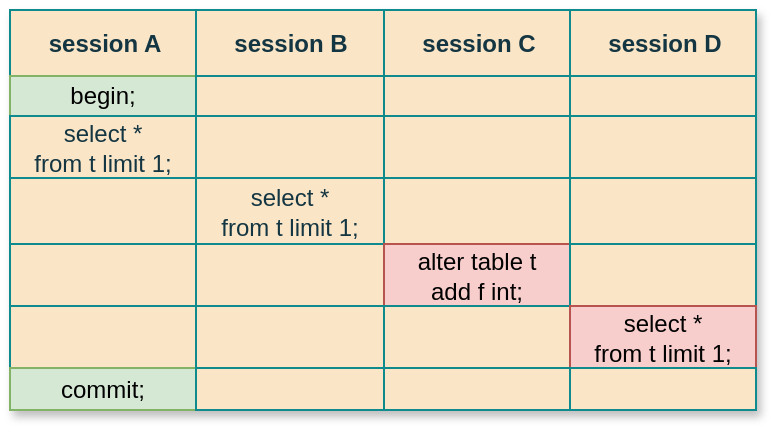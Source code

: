 <mxfile version="24.6.4" type="device" pages="3">
  <diagram name="第 1 页" id="YtFQPeGC1CvswgXycj43">
    <mxGraphModel dx="731" dy="674" grid="1" gridSize="10" guides="1" tooltips="1" connect="1" arrows="1" fold="1" page="1" pageScale="1" pageWidth="1169" pageHeight="1654" math="0" shadow="0">
      <root>
        <mxCell id="0" />
        <mxCell id="1" parent="0" />
        <mxCell id="JqO0ZnZ2Jt7lgx0bNs5c-1" value="Assets" style="childLayout=tableLayout;recursiveResize=0;strokeColor=#82b366;fillColor=#d5e8d4;shadow=1;labelBackgroundColor=none;rounded=0;" parent="1" vertex="1">
          <mxGeometry x="60" y="40" width="373" height="200.0" as="geometry" />
        </mxCell>
        <mxCell id="JqO0ZnZ2Jt7lgx0bNs5c-2" style="shape=tableRow;horizontal=0;startSize=0;swimlaneHead=0;swimlaneBody=0;top=0;left=0;bottom=0;right=0;dropTarget=0;collapsible=0;recursiveResize=0;expand=0;fontStyle=0;strokeColor=#0F8B8D;fillColor=#FAE5C7;labelBackgroundColor=none;fontColor=#143642;rounded=0;" parent="JqO0ZnZ2Jt7lgx0bNs5c-1" vertex="1">
          <mxGeometry width="373" height="33" as="geometry" />
        </mxCell>
        <mxCell id="JqO0ZnZ2Jt7lgx0bNs5c-3" value="session A" style="connectable=0;recursiveResize=0;strokeColor=#0F8B8D;fillColor=#FAE5C7;align=center;fontStyle=1;fontColor=#143642;html=1;labelBackgroundColor=none;rounded=0;" parent="JqO0ZnZ2Jt7lgx0bNs5c-2" vertex="1">
          <mxGeometry width="93" height="33" as="geometry">
            <mxRectangle width="93" height="33" as="alternateBounds" />
          </mxGeometry>
        </mxCell>
        <mxCell id="JqO0ZnZ2Jt7lgx0bNs5c-4" value="session B" style="connectable=0;recursiveResize=0;strokeColor=#0F8B8D;fillColor=#FAE5C7;align=center;fontStyle=1;fontColor=#143642;html=1;labelBackgroundColor=none;rounded=0;" parent="JqO0ZnZ2Jt7lgx0bNs5c-2" vertex="1">
          <mxGeometry x="93" width="94" height="33" as="geometry">
            <mxRectangle width="94" height="33" as="alternateBounds" />
          </mxGeometry>
        </mxCell>
        <mxCell id="JqO0ZnZ2Jt7lgx0bNs5c-5" value="session C" style="connectable=0;recursiveResize=0;strokeColor=#0F8B8D;fillColor=#FAE5C7;align=center;fontStyle=1;fontColor=#143642;html=1;labelBackgroundColor=none;rounded=0;" parent="JqO0ZnZ2Jt7lgx0bNs5c-2" vertex="1">
          <mxGeometry x="187" width="93" height="33" as="geometry">
            <mxRectangle width="93" height="33" as="alternateBounds" />
          </mxGeometry>
        </mxCell>
        <mxCell id="JqO0ZnZ2Jt7lgx0bNs5c-50" value="session D" style="connectable=0;recursiveResize=0;strokeColor=#0F8B8D;fillColor=#FAE5C7;align=center;fontStyle=1;fontColor=#143642;html=1;labelBackgroundColor=none;rounded=0;" parent="JqO0ZnZ2Jt7lgx0bNs5c-2" vertex="1">
          <mxGeometry x="280" width="93" height="33" as="geometry">
            <mxRectangle width="93" height="33" as="alternateBounds" />
          </mxGeometry>
        </mxCell>
        <mxCell id="JqO0ZnZ2Jt7lgx0bNs5c-6" value="" style="shape=tableRow;horizontal=0;startSize=0;swimlaneHead=0;swimlaneBody=0;top=0;left=0;bottom=0;right=0;dropTarget=0;collapsible=0;recursiveResize=0;expand=0;fontStyle=0;strokeColor=#0F8B8D;fillColor=#FAE5C7;labelBackgroundColor=none;fontColor=#143642;rounded=0;" parent="JqO0ZnZ2Jt7lgx0bNs5c-1" vertex="1">
          <mxGeometry y="33" width="373" height="20" as="geometry" />
        </mxCell>
        <mxCell id="JqO0ZnZ2Jt7lgx0bNs5c-7" value="begin;" style="connectable=0;recursiveResize=0;strokeColor=#82b366;fillColor=#d5e8d4;align=center;whiteSpace=wrap;html=1;labelBackgroundColor=none;rounded=0;" parent="JqO0ZnZ2Jt7lgx0bNs5c-6" vertex="1">
          <mxGeometry width="93" height="20" as="geometry">
            <mxRectangle width="93" height="20" as="alternateBounds" />
          </mxGeometry>
        </mxCell>
        <mxCell id="JqO0ZnZ2Jt7lgx0bNs5c-8" value="" style="connectable=0;recursiveResize=0;strokeColor=#0F8B8D;fillColor=#FAE5C7;align=center;whiteSpace=wrap;html=1;labelBackgroundColor=none;fontColor=#143642;rounded=0;" parent="JqO0ZnZ2Jt7lgx0bNs5c-6" vertex="1">
          <mxGeometry x="93" width="94" height="20" as="geometry">
            <mxRectangle width="94" height="20" as="alternateBounds" />
          </mxGeometry>
        </mxCell>
        <mxCell id="JqO0ZnZ2Jt7lgx0bNs5c-9" value="" style="connectable=0;recursiveResize=0;strokeColor=#0F8B8D;fillColor=#FAE5C7;align=center;whiteSpace=wrap;html=1;labelBackgroundColor=none;fontColor=#143642;rounded=0;" parent="JqO0ZnZ2Jt7lgx0bNs5c-6" vertex="1">
          <mxGeometry x="187" width="93" height="20" as="geometry">
            <mxRectangle width="93" height="20" as="alternateBounds" />
          </mxGeometry>
        </mxCell>
        <mxCell id="JqO0ZnZ2Jt7lgx0bNs5c-51" style="connectable=0;recursiveResize=0;strokeColor=#0F8B8D;fillColor=#FAE5C7;align=center;whiteSpace=wrap;html=1;labelBackgroundColor=none;fontColor=#143642;rounded=0;" parent="JqO0ZnZ2Jt7lgx0bNs5c-6" vertex="1">
          <mxGeometry x="280" width="93" height="20" as="geometry">
            <mxRectangle width="93" height="20" as="alternateBounds" />
          </mxGeometry>
        </mxCell>
        <mxCell id="JqO0ZnZ2Jt7lgx0bNs5c-10" value="" style="shape=tableRow;horizontal=0;startSize=0;swimlaneHead=0;swimlaneBody=0;top=0;left=0;bottom=0;right=0;dropTarget=0;collapsible=0;recursiveResize=0;expand=0;fontStyle=1;strokeColor=#0F8B8D;fillColor=#FAE5C7;labelBackgroundColor=none;fontColor=#143642;rounded=0;" parent="JqO0ZnZ2Jt7lgx0bNs5c-1" vertex="1">
          <mxGeometry y="53" width="373" height="31" as="geometry" />
        </mxCell>
        <mxCell id="JqO0ZnZ2Jt7lgx0bNs5c-11" value="select * &lt;br&gt;from t limit 1;" style="connectable=0;recursiveResize=0;strokeColor=#0F8B8D;fillColor=#FAE5C7;whiteSpace=wrap;html=1;labelBackgroundColor=none;fontColor=#143642;rounded=0;" parent="JqO0ZnZ2Jt7lgx0bNs5c-10" vertex="1">
          <mxGeometry width="93" height="31" as="geometry">
            <mxRectangle width="93" height="31" as="alternateBounds" />
          </mxGeometry>
        </mxCell>
        <mxCell id="JqO0ZnZ2Jt7lgx0bNs5c-12" value="" style="connectable=0;recursiveResize=0;strokeColor=#0F8B8D;fillColor=#FAE5C7;whiteSpace=wrap;html=1;labelBackgroundColor=none;fontColor=#143642;rounded=0;" parent="JqO0ZnZ2Jt7lgx0bNs5c-10" vertex="1">
          <mxGeometry x="93" width="94" height="31" as="geometry">
            <mxRectangle width="94" height="31" as="alternateBounds" />
          </mxGeometry>
        </mxCell>
        <mxCell id="JqO0ZnZ2Jt7lgx0bNs5c-13" value="" style="connectable=0;recursiveResize=0;strokeColor=#0F8B8D;fillColor=#FAE5C7;whiteSpace=wrap;html=1;labelBackgroundColor=none;fontColor=#143642;rounded=0;" parent="JqO0ZnZ2Jt7lgx0bNs5c-10" vertex="1">
          <mxGeometry x="187" width="93" height="31" as="geometry">
            <mxRectangle width="93" height="31" as="alternateBounds" />
          </mxGeometry>
        </mxCell>
        <mxCell id="JqO0ZnZ2Jt7lgx0bNs5c-52" style="connectable=0;recursiveResize=0;strokeColor=#0F8B8D;fillColor=#FAE5C7;whiteSpace=wrap;html=1;labelBackgroundColor=none;fontColor=#143642;rounded=0;" parent="JqO0ZnZ2Jt7lgx0bNs5c-10" vertex="1">
          <mxGeometry x="280" width="93" height="31" as="geometry">
            <mxRectangle width="93" height="31" as="alternateBounds" />
          </mxGeometry>
        </mxCell>
        <mxCell id="JqO0ZnZ2Jt7lgx0bNs5c-14" value="" style="shape=tableRow;horizontal=0;startSize=0;swimlaneHead=0;swimlaneBody=0;top=0;left=0;bottom=0;right=0;dropTarget=0;collapsible=0;recursiveResize=0;expand=0;fontStyle=0;strokeColor=#0F8B8D;fillColor=#FAE5C7;labelBackgroundColor=none;fontColor=#143642;rounded=0;" parent="JqO0ZnZ2Jt7lgx0bNs5c-1" vertex="1">
          <mxGeometry y="84" width="373" height="33" as="geometry" />
        </mxCell>
        <mxCell id="JqO0ZnZ2Jt7lgx0bNs5c-15" value="" style="connectable=0;recursiveResize=0;strokeColor=#0F8B8D;fillColor=#FAE5C7;fontStyle=0;align=center;whiteSpace=wrap;html=1;labelBackgroundColor=none;fontColor=#143642;rounded=0;" parent="JqO0ZnZ2Jt7lgx0bNs5c-14" vertex="1">
          <mxGeometry width="93" height="33" as="geometry">
            <mxRectangle width="93" height="33" as="alternateBounds" />
          </mxGeometry>
        </mxCell>
        <mxCell id="JqO0ZnZ2Jt7lgx0bNs5c-16" value="select *&lt;br style=&quot;border-color: var(--border-color);&quot;&gt;from t limit 1;" style="connectable=0;recursiveResize=0;strokeColor=#0F8B8D;fillColor=#FAE5C7;fontStyle=0;align=center;whiteSpace=wrap;html=1;labelBackgroundColor=none;fontColor=#143642;rounded=0;" parent="JqO0ZnZ2Jt7lgx0bNs5c-14" vertex="1">
          <mxGeometry x="93" width="94" height="33" as="geometry">
            <mxRectangle width="94" height="33" as="alternateBounds" />
          </mxGeometry>
        </mxCell>
        <mxCell id="JqO0ZnZ2Jt7lgx0bNs5c-17" value="" style="connectable=0;recursiveResize=0;strokeColor=#0F8B8D;fillColor=#FAE5C7;fontStyle=0;align=center;whiteSpace=wrap;html=1;labelBackgroundColor=none;fontColor=#143642;rounded=0;" parent="JqO0ZnZ2Jt7lgx0bNs5c-14" vertex="1">
          <mxGeometry x="187" width="93" height="33" as="geometry">
            <mxRectangle width="93" height="33" as="alternateBounds" />
          </mxGeometry>
        </mxCell>
        <mxCell id="JqO0ZnZ2Jt7lgx0bNs5c-53" style="connectable=0;recursiveResize=0;strokeColor=#0F8B8D;fillColor=#FAE5C7;fontStyle=0;align=center;whiteSpace=wrap;html=1;labelBackgroundColor=none;fontColor=#143642;rounded=0;" parent="JqO0ZnZ2Jt7lgx0bNs5c-14" vertex="1">
          <mxGeometry x="280" width="93" height="33" as="geometry">
            <mxRectangle width="93" height="33" as="alternateBounds" />
          </mxGeometry>
        </mxCell>
        <mxCell id="JqO0ZnZ2Jt7lgx0bNs5c-18" value="" style="shape=tableRow;horizontal=0;startSize=0;swimlaneHead=0;swimlaneBody=0;top=0;left=0;bottom=0;right=0;dropTarget=0;collapsible=0;recursiveResize=0;expand=0;fontStyle=1;strokeColor=#0F8B8D;fillColor=#FAE5C7;labelBackgroundColor=none;fontColor=#143642;rounded=0;" parent="JqO0ZnZ2Jt7lgx0bNs5c-1" vertex="1">
          <mxGeometry y="117" width="373" height="31" as="geometry" />
        </mxCell>
        <mxCell id="JqO0ZnZ2Jt7lgx0bNs5c-19" value="" style="connectable=0;recursiveResize=0;strokeColor=#0F8B8D;fillColor=#FAE5C7;whiteSpace=wrap;html=1;labelBackgroundColor=none;fontColor=#143642;rounded=0;" parent="JqO0ZnZ2Jt7lgx0bNs5c-18" vertex="1">
          <mxGeometry width="93" height="31" as="geometry">
            <mxRectangle width="93" height="31" as="alternateBounds" />
          </mxGeometry>
        </mxCell>
        <mxCell id="JqO0ZnZ2Jt7lgx0bNs5c-20" value="" style="connectable=0;recursiveResize=0;strokeColor=#0F8B8D;fillColor=#FAE5C7;whiteSpace=wrap;html=1;labelBackgroundColor=none;fontColor=#143642;rounded=0;" parent="JqO0ZnZ2Jt7lgx0bNs5c-18" vertex="1">
          <mxGeometry x="93" width="94" height="31" as="geometry">
            <mxRectangle width="94" height="31" as="alternateBounds" />
          </mxGeometry>
        </mxCell>
        <mxCell id="JqO0ZnZ2Jt7lgx0bNs5c-21" value="alter table t&lt;br&gt;add f int;" style="connectable=0;recursiveResize=0;strokeColor=#b85450;fillColor=#f8cecc;whiteSpace=wrap;html=1;labelBackgroundColor=none;rounded=0;" parent="JqO0ZnZ2Jt7lgx0bNs5c-18" vertex="1">
          <mxGeometry x="187" width="93" height="31" as="geometry">
            <mxRectangle width="93" height="31" as="alternateBounds" />
          </mxGeometry>
        </mxCell>
        <mxCell id="JqO0ZnZ2Jt7lgx0bNs5c-54" style="connectable=0;recursiveResize=0;strokeColor=#0F8B8D;fillColor=#FAE5C7;whiteSpace=wrap;html=1;labelBackgroundColor=none;fontColor=#143642;rounded=0;" parent="JqO0ZnZ2Jt7lgx0bNs5c-18" vertex="1">
          <mxGeometry x="280" width="93" height="31" as="geometry">
            <mxRectangle width="93" height="31" as="alternateBounds" />
          </mxGeometry>
        </mxCell>
        <mxCell id="JqO0ZnZ2Jt7lgx0bNs5c-65" style="shape=tableRow;horizontal=0;startSize=0;swimlaneHead=0;swimlaneBody=0;top=0;left=0;bottom=0;right=0;dropTarget=0;collapsible=0;recursiveResize=0;expand=0;fontStyle=1;strokeColor=#0F8B8D;fillColor=#FAE5C7;labelBackgroundColor=none;fontColor=#143642;rounded=0;" parent="JqO0ZnZ2Jt7lgx0bNs5c-1" vertex="1">
          <mxGeometry y="148" width="373" height="31" as="geometry" />
        </mxCell>
        <mxCell id="JqO0ZnZ2Jt7lgx0bNs5c-66" style="connectable=0;recursiveResize=0;strokeColor=#0F8B8D;fillColor=#FAE5C7;whiteSpace=wrap;html=1;labelBackgroundColor=none;fontColor=#143642;rounded=0;" parent="JqO0ZnZ2Jt7lgx0bNs5c-65" vertex="1">
          <mxGeometry width="93" height="31" as="geometry">
            <mxRectangle width="93" height="31" as="alternateBounds" />
          </mxGeometry>
        </mxCell>
        <mxCell id="JqO0ZnZ2Jt7lgx0bNs5c-67" style="connectable=0;recursiveResize=0;strokeColor=#0F8B8D;fillColor=#FAE5C7;whiteSpace=wrap;html=1;labelBackgroundColor=none;fontColor=#143642;rounded=0;" parent="JqO0ZnZ2Jt7lgx0bNs5c-65" vertex="1">
          <mxGeometry x="93" width="94" height="31" as="geometry">
            <mxRectangle width="94" height="31" as="alternateBounds" />
          </mxGeometry>
        </mxCell>
        <mxCell id="JqO0ZnZ2Jt7lgx0bNs5c-68" style="connectable=0;recursiveResize=0;strokeColor=#0F8B8D;fillColor=#FAE5C7;whiteSpace=wrap;html=1;labelBackgroundColor=none;fontColor=#143642;rounded=0;" parent="JqO0ZnZ2Jt7lgx0bNs5c-65" vertex="1">
          <mxGeometry x="187" width="93" height="31" as="geometry">
            <mxRectangle width="93" height="31" as="alternateBounds" />
          </mxGeometry>
        </mxCell>
        <mxCell id="JqO0ZnZ2Jt7lgx0bNs5c-69" value="select *&lt;br style=&quot;border-color: var(--border-color);&quot;&gt;from t limit 1;" style="connectable=0;recursiveResize=0;strokeColor=#b85450;fillColor=#f8cecc;whiteSpace=wrap;html=1;labelBackgroundColor=none;rounded=0;" parent="JqO0ZnZ2Jt7lgx0bNs5c-65" vertex="1">
          <mxGeometry x="280" width="93" height="31" as="geometry">
            <mxRectangle width="93" height="31" as="alternateBounds" />
          </mxGeometry>
        </mxCell>
        <mxCell id="I48Bp6tP5aasfKwCWKVA-1" style="shape=tableRow;horizontal=0;startSize=0;swimlaneHead=0;swimlaneBody=0;top=0;left=0;bottom=0;right=0;dropTarget=0;collapsible=0;recursiveResize=0;expand=0;fontStyle=1;strokeColor=#0F8B8D;fillColor=#FAE5C7;labelBackgroundColor=none;fontColor=#143642;rounded=0;" parent="JqO0ZnZ2Jt7lgx0bNs5c-1" vertex="1">
          <mxGeometry y="179" width="373" height="21" as="geometry" />
        </mxCell>
        <mxCell id="I48Bp6tP5aasfKwCWKVA-2" value="commit;" style="connectable=0;recursiveResize=0;strokeColor=#82b366;fillColor=#d5e8d4;whiteSpace=wrap;html=1;labelBackgroundColor=none;rounded=0;" parent="I48Bp6tP5aasfKwCWKVA-1" vertex="1">
          <mxGeometry width="93" height="21" as="geometry">
            <mxRectangle width="93" height="21" as="alternateBounds" />
          </mxGeometry>
        </mxCell>
        <mxCell id="I48Bp6tP5aasfKwCWKVA-3" style="connectable=0;recursiveResize=0;strokeColor=#0F8B8D;fillColor=#FAE5C7;whiteSpace=wrap;html=1;labelBackgroundColor=none;fontColor=#143642;rounded=0;" parent="I48Bp6tP5aasfKwCWKVA-1" vertex="1">
          <mxGeometry x="93" width="94" height="21" as="geometry">
            <mxRectangle width="94" height="21" as="alternateBounds" />
          </mxGeometry>
        </mxCell>
        <mxCell id="I48Bp6tP5aasfKwCWKVA-4" style="connectable=0;recursiveResize=0;strokeColor=#0F8B8D;fillColor=#FAE5C7;whiteSpace=wrap;html=1;labelBackgroundColor=none;fontColor=#143642;rounded=0;" parent="I48Bp6tP5aasfKwCWKVA-1" vertex="1">
          <mxGeometry x="187" width="93" height="21" as="geometry">
            <mxRectangle width="93" height="21" as="alternateBounds" />
          </mxGeometry>
        </mxCell>
        <mxCell id="I48Bp6tP5aasfKwCWKVA-5" value="" style="connectable=0;recursiveResize=0;strokeColor=#0F8B8D;fillColor=#FAE5C7;whiteSpace=wrap;html=1;labelBackgroundColor=none;rounded=0;fontColor=#143642;" parent="I48Bp6tP5aasfKwCWKVA-1" vertex="1">
          <mxGeometry x="280" width="93" height="21" as="geometry">
            <mxRectangle width="93" height="21" as="alternateBounds" />
          </mxGeometry>
        </mxCell>
      </root>
    </mxGraphModel>
  </diagram>
  <diagram id="I5LVUTv8qwJT6PNkf7-Q" name="第 2 页">
    <mxGraphModel dx="731" dy="759" grid="1" gridSize="10" guides="1" tooltips="1" connect="1" arrows="1" fold="1" page="1" pageScale="1" pageWidth="1654" pageHeight="1169" math="0" shadow="0">
      <root>
        <mxCell id="0" />
        <mxCell id="1" parent="0" />
        <mxCell id="I8hxaUvusRozfNYvWSky-1" value="A" style="shape=table;startSize=30;container=1;collapsible=0;childLayout=tableLayout;strokeColor=#0F8B8D;fontSize=16;labelBackgroundColor=none;fillColor=#FAE5C7;fontColor=#143642;" vertex="1" parent="1">
          <mxGeometry x="330" y="150" width="180" height="110" as="geometry" />
        </mxCell>
        <mxCell id="I8hxaUvusRozfNYvWSky-2" value="" style="shape=tableRow;horizontal=0;startSize=0;swimlaneHead=0;swimlaneBody=0;strokeColor=#0F8B8D;top=0;left=0;bottom=0;right=0;collapsible=0;dropTarget=0;fillColor=none;points=[[0,0.5],[1,0.5]];portConstraint=eastwest;fontSize=16;labelBackgroundColor=none;fontColor=#143642;" vertex="1" parent="I8hxaUvusRozfNYvWSky-1">
          <mxGeometry y="30" width="180" height="20" as="geometry" />
        </mxCell>
        <mxCell id="I8hxaUvusRozfNYvWSky-3" value="a" style="shape=partialRectangle;html=1;whiteSpace=wrap;connectable=0;strokeColor=#0F8B8D;overflow=hidden;fillColor=none;top=0;left=0;bottom=0;right=0;pointerEvents=1;fontSize=16;labelBackgroundColor=none;fontColor=#143642;" vertex="1" parent="I8hxaUvusRozfNYvWSky-2">
          <mxGeometry width="60" height="20" as="geometry">
            <mxRectangle width="60" height="20" as="alternateBounds" />
          </mxGeometry>
        </mxCell>
        <mxCell id="I8hxaUvusRozfNYvWSky-4" value="b" style="shape=partialRectangle;html=1;whiteSpace=wrap;connectable=0;strokeColor=#0F8B8D;overflow=hidden;fillColor=none;top=0;left=0;bottom=0;right=0;pointerEvents=1;fontSize=16;labelBackgroundColor=none;fontColor=#143642;" vertex="1" parent="I8hxaUvusRozfNYvWSky-2">
          <mxGeometry x="60" width="60" height="20" as="geometry">
            <mxRectangle width="60" height="20" as="alternateBounds" />
          </mxGeometry>
        </mxCell>
        <mxCell id="I8hxaUvusRozfNYvWSky-5" value="c" style="shape=partialRectangle;html=1;whiteSpace=wrap;connectable=0;strokeColor=#0F8B8D;overflow=hidden;fillColor=none;top=0;left=0;bottom=0;right=0;pointerEvents=1;fontSize=16;labelBackgroundColor=none;fontColor=#143642;" vertex="1" parent="I8hxaUvusRozfNYvWSky-2">
          <mxGeometry x="120" width="60" height="20" as="geometry">
            <mxRectangle width="60" height="20" as="alternateBounds" />
          </mxGeometry>
        </mxCell>
        <mxCell id="I8hxaUvusRozfNYvWSky-6" style="shape=tableRow;horizontal=0;startSize=0;swimlaneHead=0;swimlaneBody=0;strokeColor=#0F8B8D;top=0;left=0;bottom=0;right=0;collapsible=0;dropTarget=0;fillColor=none;points=[[0,0.5],[1,0.5]];portConstraint=eastwest;fontSize=16;labelBackgroundColor=none;fontColor=#143642;" vertex="1" parent="I8hxaUvusRozfNYvWSky-1">
          <mxGeometry y="50" width="180" height="30" as="geometry" />
        </mxCell>
        <mxCell id="I8hxaUvusRozfNYvWSky-7" value="R1" style="shape=partialRectangle;html=1;whiteSpace=wrap;connectable=0;strokeColor=#0F8B8D;overflow=hidden;fillColor=none;top=0;left=0;bottom=0;right=0;pointerEvents=1;fontSize=16;labelBackgroundColor=none;fontColor=#143642;" vertex="1" parent="I8hxaUvusRozfNYvWSky-6">
          <mxGeometry width="60" height="30" as="geometry">
            <mxRectangle width="60" height="30" as="alternateBounds" />
          </mxGeometry>
        </mxCell>
        <mxCell id="I8hxaUvusRozfNYvWSky-8" style="shape=partialRectangle;html=1;whiteSpace=wrap;connectable=0;strokeColor=#0F8B8D;overflow=hidden;fillColor=none;top=0;left=0;bottom=0;right=0;pointerEvents=1;fontSize=16;labelBackgroundColor=none;fontColor=#143642;" vertex="1" parent="I8hxaUvusRozfNYvWSky-6">
          <mxGeometry x="60" width="60" height="30" as="geometry">
            <mxRectangle width="60" height="30" as="alternateBounds" />
          </mxGeometry>
        </mxCell>
        <mxCell id="I8hxaUvusRozfNYvWSky-9" style="shape=partialRectangle;html=1;whiteSpace=wrap;connectable=0;strokeColor=#0F8B8D;overflow=hidden;fillColor=none;top=0;left=0;bottom=0;right=0;pointerEvents=1;fontSize=16;labelBackgroundColor=none;fontColor=#143642;" vertex="1" parent="I8hxaUvusRozfNYvWSky-6">
          <mxGeometry x="120" width="60" height="30" as="geometry">
            <mxRectangle width="60" height="30" as="alternateBounds" />
          </mxGeometry>
        </mxCell>
        <mxCell id="I8hxaUvusRozfNYvWSky-10" style="shape=tableRow;horizontal=0;startSize=0;swimlaneHead=0;swimlaneBody=0;strokeColor=#0F8B8D;top=0;left=0;bottom=0;right=0;collapsible=0;dropTarget=0;fillColor=none;points=[[0,0.5],[1,0.5]];portConstraint=eastwest;fontSize=16;labelBackgroundColor=none;fontColor=#143642;" vertex="1" parent="I8hxaUvusRozfNYvWSky-1">
          <mxGeometry y="80" width="180" height="30" as="geometry" />
        </mxCell>
        <mxCell id="I8hxaUvusRozfNYvWSky-11" value="R2" style="shape=partialRectangle;html=1;whiteSpace=wrap;connectable=0;strokeColor=#0F8B8D;overflow=hidden;fillColor=none;top=0;left=0;bottom=0;right=0;pointerEvents=1;fontSize=16;labelBackgroundColor=none;fontColor=#143642;" vertex="1" parent="I8hxaUvusRozfNYvWSky-10">
          <mxGeometry width="60" height="30" as="geometry">
            <mxRectangle width="60" height="30" as="alternateBounds" />
          </mxGeometry>
        </mxCell>
        <mxCell id="I8hxaUvusRozfNYvWSky-12" style="shape=partialRectangle;html=1;whiteSpace=wrap;connectable=0;strokeColor=#0F8B8D;overflow=hidden;fillColor=none;top=0;left=0;bottom=0;right=0;pointerEvents=1;fontSize=16;labelBackgroundColor=none;fontColor=#143642;" vertex="1" parent="I8hxaUvusRozfNYvWSky-10">
          <mxGeometry x="60" width="60" height="30" as="geometry">
            <mxRectangle width="60" height="30" as="alternateBounds" />
          </mxGeometry>
        </mxCell>
        <mxCell id="I8hxaUvusRozfNYvWSky-13" style="shape=partialRectangle;html=1;whiteSpace=wrap;connectable=0;strokeColor=#0F8B8D;overflow=hidden;fillColor=none;top=0;left=0;bottom=0;right=0;pointerEvents=1;fontSize=16;labelBackgroundColor=none;fontColor=#143642;" vertex="1" parent="I8hxaUvusRozfNYvWSky-10">
          <mxGeometry x="120" width="60" height="30" as="geometry">
            <mxRectangle width="60" height="30" as="alternateBounds" />
          </mxGeometry>
        </mxCell>
        <mxCell id="I8hxaUvusRozfNYvWSky-14" value="" style="shape=flexArrow;endArrow=classic;html=1;rounded=0;strokeColor=#A8201A;fontColor=#143642;fillColor=#FAE5C7;entryX=0.5;entryY=0;entryDx=0;entryDy=0;" edge="1" parent="1">
          <mxGeometry width="50" height="50" relative="1" as="geometry">
            <mxPoint x="410" y="280" as="sourcePoint" />
            <mxPoint x="410" y="330" as="targetPoint" />
          </mxGeometry>
        </mxCell>
        <mxCell id="I8hxaUvusRozfNYvWSky-15" value="" style="shape=flexArrow;endArrow=classic;html=1;rounded=0;strokeColor=#A8201A;fontColor=#143642;fillColor=#FAE5C7;entryX=0.5;entryY=0;entryDx=0;entryDy=0;" edge="1" parent="1">
          <mxGeometry width="50" height="50" relative="1" as="geometry">
            <mxPoint x="410" y="610" as="sourcePoint" />
            <mxPoint x="410" y="660" as="targetPoint" />
          </mxGeometry>
        </mxCell>
        <mxCell id="I8hxaUvusRozfNYvWSky-16" value="A" style="shape=table;startSize=30;container=1;collapsible=0;childLayout=tableLayout;strokeColor=#0F8B8D;fontSize=16;labelBackgroundColor=none;fillColor=#FAE5C7;fontColor=#143642;" vertex="1" parent="1">
          <mxGeometry x="200" y="340" width="180" height="110" as="geometry" />
        </mxCell>
        <mxCell id="I8hxaUvusRozfNYvWSky-17" value="" style="shape=tableRow;horizontal=0;startSize=0;swimlaneHead=0;swimlaneBody=0;strokeColor=#0F8B8D;top=0;left=0;bottom=0;right=0;collapsible=0;dropTarget=0;fillColor=none;points=[[0,0.5],[1,0.5]];portConstraint=eastwest;fontSize=16;labelBackgroundColor=none;fontColor=#143642;" vertex="1" parent="I8hxaUvusRozfNYvWSky-16">
          <mxGeometry y="30" width="180" height="20" as="geometry" />
        </mxCell>
        <mxCell id="I8hxaUvusRozfNYvWSky-18" value="a" style="shape=partialRectangle;html=1;whiteSpace=wrap;connectable=0;strokeColor=#0F8B8D;overflow=hidden;fillColor=none;top=0;left=0;bottom=0;right=0;pointerEvents=1;fontSize=16;labelBackgroundColor=none;fontColor=#143642;" vertex="1" parent="I8hxaUvusRozfNYvWSky-17">
          <mxGeometry width="60" height="20" as="geometry">
            <mxRectangle width="60" height="20" as="alternateBounds" />
          </mxGeometry>
        </mxCell>
        <mxCell id="I8hxaUvusRozfNYvWSky-19" value="b" style="shape=partialRectangle;html=1;whiteSpace=wrap;connectable=0;strokeColor=#0F8B8D;overflow=hidden;fillColor=none;top=0;left=0;bottom=0;right=0;pointerEvents=1;fontSize=16;labelBackgroundColor=none;fontColor=#143642;" vertex="1" parent="I8hxaUvusRozfNYvWSky-17">
          <mxGeometry x="60" width="60" height="20" as="geometry">
            <mxRectangle width="60" height="20" as="alternateBounds" />
          </mxGeometry>
        </mxCell>
        <mxCell id="I8hxaUvusRozfNYvWSky-20" value="c" style="shape=partialRectangle;html=1;whiteSpace=wrap;connectable=0;strokeColor=#0F8B8D;overflow=hidden;fillColor=none;top=0;left=0;bottom=0;right=0;pointerEvents=1;fontSize=16;labelBackgroundColor=none;fontColor=#143642;" vertex="1" parent="I8hxaUvusRozfNYvWSky-17">
          <mxGeometry x="120" width="60" height="20" as="geometry">
            <mxRectangle width="60" height="20" as="alternateBounds" />
          </mxGeometry>
        </mxCell>
        <mxCell id="I8hxaUvusRozfNYvWSky-21" style="shape=tableRow;horizontal=0;startSize=0;swimlaneHead=0;swimlaneBody=0;strokeColor=#0F8B8D;top=0;left=0;bottom=0;right=0;collapsible=0;dropTarget=0;fillColor=none;points=[[0,0.5],[1,0.5]];portConstraint=eastwest;fontSize=16;labelBackgroundColor=none;fontColor=#143642;" vertex="1" parent="I8hxaUvusRozfNYvWSky-16">
          <mxGeometry y="50" width="180" height="30" as="geometry" />
        </mxCell>
        <mxCell id="I8hxaUvusRozfNYvWSky-22" value="R1" style="shape=partialRectangle;html=1;whiteSpace=wrap;connectable=0;strokeColor=#0F8B8D;overflow=hidden;fillColor=none;top=0;left=0;bottom=0;right=0;pointerEvents=1;fontSize=16;labelBackgroundColor=none;fontColor=#143642;" vertex="1" parent="I8hxaUvusRozfNYvWSky-21">
          <mxGeometry width="60" height="30" as="geometry">
            <mxRectangle width="60" height="30" as="alternateBounds" />
          </mxGeometry>
        </mxCell>
        <mxCell id="I8hxaUvusRozfNYvWSky-23" style="shape=partialRectangle;html=1;whiteSpace=wrap;connectable=0;strokeColor=#0F8B8D;overflow=hidden;fillColor=none;top=0;left=0;bottom=0;right=0;pointerEvents=1;fontSize=16;labelBackgroundColor=none;fontColor=#143642;" vertex="1" parent="I8hxaUvusRozfNYvWSky-21">
          <mxGeometry x="60" width="60" height="30" as="geometry">
            <mxRectangle width="60" height="30" as="alternateBounds" />
          </mxGeometry>
        </mxCell>
        <mxCell id="I8hxaUvusRozfNYvWSky-24" style="shape=partialRectangle;html=1;whiteSpace=wrap;connectable=0;strokeColor=#0F8B8D;overflow=hidden;fillColor=none;top=0;left=0;bottom=0;right=0;pointerEvents=1;fontSize=16;labelBackgroundColor=none;fontColor=#143642;" vertex="1" parent="I8hxaUvusRozfNYvWSky-21">
          <mxGeometry x="120" width="60" height="30" as="geometry">
            <mxRectangle width="60" height="30" as="alternateBounds" />
          </mxGeometry>
        </mxCell>
        <mxCell id="I8hxaUvusRozfNYvWSky-25" style="shape=tableRow;horizontal=0;startSize=0;swimlaneHead=0;swimlaneBody=0;strokeColor=#0F8B8D;top=0;left=0;bottom=0;right=0;collapsible=0;dropTarget=0;fillColor=none;points=[[0,0.5],[1,0.5]];portConstraint=eastwest;fontSize=16;labelBackgroundColor=none;fontColor=#143642;" vertex="1" parent="I8hxaUvusRozfNYvWSky-16">
          <mxGeometry y="80" width="180" height="30" as="geometry" />
        </mxCell>
        <mxCell id="I8hxaUvusRozfNYvWSky-26" value="R2" style="shape=partialRectangle;html=1;whiteSpace=wrap;connectable=0;strokeColor=#0F8B8D;overflow=hidden;fillColor=none;top=0;left=0;bottom=0;right=0;pointerEvents=1;fontSize=16;labelBackgroundColor=none;fontColor=#143642;" vertex="1" parent="I8hxaUvusRozfNYvWSky-25">
          <mxGeometry width="60" height="30" as="geometry">
            <mxRectangle width="60" height="30" as="alternateBounds" />
          </mxGeometry>
        </mxCell>
        <mxCell id="I8hxaUvusRozfNYvWSky-27" style="shape=partialRectangle;html=1;whiteSpace=wrap;connectable=0;strokeColor=#0F8B8D;overflow=hidden;fillColor=none;top=0;left=0;bottom=0;right=0;pointerEvents=1;fontSize=16;labelBackgroundColor=none;fontColor=#143642;" vertex="1" parent="I8hxaUvusRozfNYvWSky-25">
          <mxGeometry x="60" width="60" height="30" as="geometry">
            <mxRectangle width="60" height="30" as="alternateBounds" />
          </mxGeometry>
        </mxCell>
        <mxCell id="I8hxaUvusRozfNYvWSky-28" style="shape=partialRectangle;html=1;whiteSpace=wrap;connectable=0;strokeColor=#0F8B8D;overflow=hidden;fillColor=none;top=0;left=0;bottom=0;right=0;pointerEvents=1;fontSize=16;labelBackgroundColor=none;fontColor=#143642;" vertex="1" parent="I8hxaUvusRozfNYvWSky-25">
          <mxGeometry x="120" width="60" height="30" as="geometry">
            <mxRectangle width="60" height="30" as="alternateBounds" />
          </mxGeometry>
        </mxCell>
        <mxCell id="I8hxaUvusRozfNYvWSky-29" value="B" style="shape=table;startSize=30;container=1;collapsible=0;childLayout=tableLayout;strokeColor=#0F8B8D;fontSize=16;labelBackgroundColor=none;fillColor=#FAE5C7;fontColor=#143642;" vertex="1" parent="1">
          <mxGeometry x="440" y="340" width="240" height="50" as="geometry" />
        </mxCell>
        <mxCell id="I8hxaUvusRozfNYvWSky-30" value="" style="shape=tableRow;horizontal=0;startSize=0;swimlaneHead=0;swimlaneBody=0;strokeColor=#0F8B8D;top=0;left=0;bottom=0;right=0;collapsible=0;dropTarget=0;fillColor=none;points=[[0,0.5],[1,0.5]];portConstraint=eastwest;fontSize=16;labelBackgroundColor=none;fontColor=#143642;" vertex="1" parent="I8hxaUvusRozfNYvWSky-29">
          <mxGeometry y="30" width="240" height="20" as="geometry" />
        </mxCell>
        <mxCell id="I8hxaUvusRozfNYvWSky-31" value="a" style="shape=partialRectangle;html=1;whiteSpace=wrap;connectable=0;strokeColor=#0F8B8D;overflow=hidden;fillColor=none;top=0;left=0;bottom=0;right=0;pointerEvents=1;fontSize=16;labelBackgroundColor=none;fontColor=#143642;" vertex="1" parent="I8hxaUvusRozfNYvWSky-30">
          <mxGeometry width="60" height="20" as="geometry">
            <mxRectangle width="60" height="20" as="alternateBounds" />
          </mxGeometry>
        </mxCell>
        <mxCell id="I8hxaUvusRozfNYvWSky-32" value="b" style="shape=partialRectangle;html=1;whiteSpace=wrap;connectable=0;strokeColor=#0F8B8D;overflow=hidden;fillColor=none;top=0;left=0;bottom=0;right=0;pointerEvents=1;fontSize=16;labelBackgroundColor=none;fontColor=#143642;" vertex="1" parent="I8hxaUvusRozfNYvWSky-30">
          <mxGeometry x="60" width="60" height="20" as="geometry">
            <mxRectangle width="60" height="20" as="alternateBounds" />
          </mxGeometry>
        </mxCell>
        <mxCell id="I8hxaUvusRozfNYvWSky-33" value="c" style="shape=partialRectangle;html=1;whiteSpace=wrap;connectable=0;strokeColor=#0F8B8D;overflow=hidden;fillColor=none;top=0;left=0;bottom=0;right=0;pointerEvents=1;fontSize=16;labelBackgroundColor=none;fontColor=#143642;" vertex="1" parent="I8hxaUvusRozfNYvWSky-30">
          <mxGeometry x="120" width="60" height="20" as="geometry">
            <mxRectangle width="60" height="20" as="alternateBounds" />
          </mxGeometry>
        </mxCell>
        <mxCell id="I8hxaUvusRozfNYvWSky-34" value="d" style="shape=partialRectangle;html=1;whiteSpace=wrap;connectable=0;strokeColor=#82b366;overflow=hidden;fillColor=#d5e8d4;top=0;left=0;bottom=0;right=0;pointerEvents=1;fontSize=16;labelBackgroundColor=none;" vertex="1" parent="I8hxaUvusRozfNYvWSky-30">
          <mxGeometry x="180" width="60" height="20" as="geometry">
            <mxRectangle width="60" height="20" as="alternateBounds" />
          </mxGeometry>
        </mxCell>
        <mxCell id="I8hxaUvusRozfNYvWSky-35" value="A" style="shape=table;startSize=30;container=1;collapsible=0;childLayout=tableLayout;strokeColor=#0F8B8D;fontSize=16;labelBackgroundColor=none;fillColor=#FAE5C7;fontColor=#143642;" vertex="1" parent="1">
          <mxGeometry x="200" y="485" width="180" height="110" as="geometry" />
        </mxCell>
        <mxCell id="I8hxaUvusRozfNYvWSky-36" value="" style="shape=tableRow;horizontal=0;startSize=0;swimlaneHead=0;swimlaneBody=0;strokeColor=#0F8B8D;top=0;left=0;bottom=0;right=0;collapsible=0;dropTarget=0;fillColor=none;points=[[0,0.5],[1,0.5]];portConstraint=eastwest;fontSize=16;labelBackgroundColor=none;fontColor=#143642;" vertex="1" parent="I8hxaUvusRozfNYvWSky-35">
          <mxGeometry y="30" width="180" height="20" as="geometry" />
        </mxCell>
        <mxCell id="I8hxaUvusRozfNYvWSky-37" value="a" style="shape=partialRectangle;html=1;whiteSpace=wrap;connectable=0;strokeColor=#0F8B8D;overflow=hidden;fillColor=none;top=0;left=0;bottom=0;right=0;pointerEvents=1;fontSize=16;labelBackgroundColor=none;fontColor=#143642;" vertex="1" parent="I8hxaUvusRozfNYvWSky-36">
          <mxGeometry width="60" height="20" as="geometry">
            <mxRectangle width="60" height="20" as="alternateBounds" />
          </mxGeometry>
        </mxCell>
        <mxCell id="I8hxaUvusRozfNYvWSky-38" value="b" style="shape=partialRectangle;html=1;whiteSpace=wrap;connectable=0;strokeColor=#0F8B8D;overflow=hidden;fillColor=none;top=0;left=0;bottom=0;right=0;pointerEvents=1;fontSize=16;labelBackgroundColor=none;fontColor=#143642;" vertex="1" parent="I8hxaUvusRozfNYvWSky-36">
          <mxGeometry x="60" width="60" height="20" as="geometry">
            <mxRectangle width="60" height="20" as="alternateBounds" />
          </mxGeometry>
        </mxCell>
        <mxCell id="I8hxaUvusRozfNYvWSky-39" value="c" style="shape=partialRectangle;html=1;whiteSpace=wrap;connectable=0;strokeColor=#0F8B8D;overflow=hidden;fillColor=none;top=0;left=0;bottom=0;right=0;pointerEvents=1;fontSize=16;labelBackgroundColor=none;fontColor=#143642;" vertex="1" parent="I8hxaUvusRozfNYvWSky-36">
          <mxGeometry x="120" width="60" height="20" as="geometry">
            <mxRectangle width="60" height="20" as="alternateBounds" />
          </mxGeometry>
        </mxCell>
        <mxCell id="I8hxaUvusRozfNYvWSky-40" style="shape=tableRow;horizontal=0;startSize=0;swimlaneHead=0;swimlaneBody=0;strokeColor=#0F8B8D;top=0;left=0;bottom=0;right=0;collapsible=0;dropTarget=0;fillColor=none;points=[[0,0.5],[1,0.5]];portConstraint=eastwest;fontSize=16;labelBackgroundColor=none;fontColor=#143642;" vertex="1" parent="I8hxaUvusRozfNYvWSky-35">
          <mxGeometry y="50" width="180" height="30" as="geometry" />
        </mxCell>
        <mxCell id="I8hxaUvusRozfNYvWSky-41" value="R1" style="shape=partialRectangle;html=1;whiteSpace=wrap;connectable=0;strokeColor=#0F8B8D;overflow=hidden;fillColor=none;top=0;left=0;bottom=0;right=0;pointerEvents=1;fontSize=16;labelBackgroundColor=none;fontColor=#143642;" vertex="1" parent="I8hxaUvusRozfNYvWSky-40">
          <mxGeometry width="60" height="30" as="geometry">
            <mxRectangle width="60" height="30" as="alternateBounds" />
          </mxGeometry>
        </mxCell>
        <mxCell id="I8hxaUvusRozfNYvWSky-42" style="shape=partialRectangle;html=1;whiteSpace=wrap;connectable=0;strokeColor=#0F8B8D;overflow=hidden;fillColor=none;top=0;left=0;bottom=0;right=0;pointerEvents=1;fontSize=16;labelBackgroundColor=none;fontColor=#143642;" vertex="1" parent="I8hxaUvusRozfNYvWSky-40">
          <mxGeometry x="60" width="60" height="30" as="geometry">
            <mxRectangle width="60" height="30" as="alternateBounds" />
          </mxGeometry>
        </mxCell>
        <mxCell id="I8hxaUvusRozfNYvWSky-43" style="shape=partialRectangle;html=1;whiteSpace=wrap;connectable=0;strokeColor=#0F8B8D;overflow=hidden;fillColor=none;top=0;left=0;bottom=0;right=0;pointerEvents=1;fontSize=16;labelBackgroundColor=none;fontColor=#143642;" vertex="1" parent="I8hxaUvusRozfNYvWSky-40">
          <mxGeometry x="120" width="60" height="30" as="geometry">
            <mxRectangle width="60" height="30" as="alternateBounds" />
          </mxGeometry>
        </mxCell>
        <mxCell id="I8hxaUvusRozfNYvWSky-44" style="shape=tableRow;horizontal=0;startSize=0;swimlaneHead=0;swimlaneBody=0;strokeColor=#0F8B8D;top=0;left=0;bottom=0;right=0;collapsible=0;dropTarget=0;fillColor=none;points=[[0,0.5],[1,0.5]];portConstraint=eastwest;fontSize=16;labelBackgroundColor=none;fontColor=#143642;" vertex="1" parent="I8hxaUvusRozfNYvWSky-35">
          <mxGeometry y="80" width="180" height="30" as="geometry" />
        </mxCell>
        <mxCell id="I8hxaUvusRozfNYvWSky-45" value="R2" style="shape=partialRectangle;html=1;whiteSpace=wrap;connectable=0;strokeColor=#0F8B8D;overflow=hidden;fillColor=none;top=0;left=0;bottom=0;right=0;pointerEvents=1;fontSize=16;labelBackgroundColor=none;fontColor=#143642;" vertex="1" parent="I8hxaUvusRozfNYvWSky-44">
          <mxGeometry width="60" height="30" as="geometry">
            <mxRectangle width="60" height="30" as="alternateBounds" />
          </mxGeometry>
        </mxCell>
        <mxCell id="I8hxaUvusRozfNYvWSky-46" style="shape=partialRectangle;html=1;whiteSpace=wrap;connectable=0;strokeColor=#0F8B8D;overflow=hidden;fillColor=none;top=0;left=0;bottom=0;right=0;pointerEvents=1;fontSize=16;labelBackgroundColor=none;fontColor=#143642;" vertex="1" parent="I8hxaUvusRozfNYvWSky-44">
          <mxGeometry x="60" width="60" height="30" as="geometry">
            <mxRectangle width="60" height="30" as="alternateBounds" />
          </mxGeometry>
        </mxCell>
        <mxCell id="I8hxaUvusRozfNYvWSky-47" style="shape=partialRectangle;html=1;whiteSpace=wrap;connectable=0;strokeColor=#0F8B8D;overflow=hidden;fillColor=none;top=0;left=0;bottom=0;right=0;pointerEvents=1;fontSize=16;labelBackgroundColor=none;fontColor=#143642;" vertex="1" parent="I8hxaUvusRozfNYvWSky-44">
          <mxGeometry x="120" width="60" height="30" as="geometry">
            <mxRectangle width="60" height="30" as="alternateBounds" />
          </mxGeometry>
        </mxCell>
        <mxCell id="I8hxaUvusRozfNYvWSky-48" value="B" style="shape=table;startSize=30;container=1;collapsible=0;childLayout=tableLayout;strokeColor=#0F8B8D;fontSize=16;labelBackgroundColor=none;fillColor=#FAE5C7;fontColor=#143642;" vertex="1" parent="1">
          <mxGeometry x="440" y="485" width="240" height="110" as="geometry" />
        </mxCell>
        <mxCell id="I8hxaUvusRozfNYvWSky-49" value="" style="shape=tableRow;horizontal=0;startSize=0;swimlaneHead=0;swimlaneBody=0;strokeColor=#0F8B8D;top=0;left=0;bottom=0;right=0;collapsible=0;dropTarget=0;fillColor=none;points=[[0,0.5],[1,0.5]];portConstraint=eastwest;fontSize=16;labelBackgroundColor=none;fontColor=#143642;" vertex="1" parent="I8hxaUvusRozfNYvWSky-48">
          <mxGeometry y="30" width="240" height="20" as="geometry" />
        </mxCell>
        <mxCell id="I8hxaUvusRozfNYvWSky-50" value="a" style="shape=partialRectangle;html=1;whiteSpace=wrap;connectable=0;strokeColor=#0F8B8D;overflow=hidden;fillColor=none;top=0;left=0;bottom=0;right=0;pointerEvents=1;fontSize=16;labelBackgroundColor=none;fontColor=#143642;" vertex="1" parent="I8hxaUvusRozfNYvWSky-49">
          <mxGeometry width="60" height="20" as="geometry">
            <mxRectangle width="60" height="20" as="alternateBounds" />
          </mxGeometry>
        </mxCell>
        <mxCell id="I8hxaUvusRozfNYvWSky-51" value="b" style="shape=partialRectangle;html=1;whiteSpace=wrap;connectable=0;strokeColor=#0F8B8D;overflow=hidden;fillColor=none;top=0;left=0;bottom=0;right=0;pointerEvents=1;fontSize=16;labelBackgroundColor=none;fontColor=#143642;" vertex="1" parent="I8hxaUvusRozfNYvWSky-49">
          <mxGeometry x="60" width="60" height="20" as="geometry">
            <mxRectangle width="60" height="20" as="alternateBounds" />
          </mxGeometry>
        </mxCell>
        <mxCell id="I8hxaUvusRozfNYvWSky-52" value="c" style="shape=partialRectangle;html=1;whiteSpace=wrap;connectable=0;strokeColor=#0F8B8D;overflow=hidden;fillColor=none;top=0;left=0;bottom=0;right=0;pointerEvents=1;fontSize=16;labelBackgroundColor=none;fontColor=#143642;" vertex="1" parent="I8hxaUvusRozfNYvWSky-49">
          <mxGeometry x="120" width="60" height="20" as="geometry">
            <mxRectangle width="60" height="20" as="alternateBounds" />
          </mxGeometry>
        </mxCell>
        <mxCell id="I8hxaUvusRozfNYvWSky-53" value="d" style="shape=partialRectangle;html=1;whiteSpace=wrap;connectable=0;strokeColor=#0F8B8D;overflow=hidden;fillColor=none;top=0;left=0;bottom=0;right=0;pointerEvents=1;fontSize=16;labelBackgroundColor=none;fontColor=#143642;" vertex="1" parent="I8hxaUvusRozfNYvWSky-49">
          <mxGeometry x="180" width="60" height="20" as="geometry">
            <mxRectangle width="60" height="20" as="alternateBounds" />
          </mxGeometry>
        </mxCell>
        <mxCell id="I8hxaUvusRozfNYvWSky-54" style="shape=tableRow;horizontal=0;startSize=0;swimlaneHead=0;swimlaneBody=0;strokeColor=#0F8B8D;top=0;left=0;bottom=0;right=0;collapsible=0;dropTarget=0;fillColor=none;points=[[0,0.5],[1,0.5]];portConstraint=eastwest;fontSize=16;labelBackgroundColor=none;fontColor=#143642;" vertex="1" parent="I8hxaUvusRozfNYvWSky-48">
          <mxGeometry y="50" width="240" height="30" as="geometry" />
        </mxCell>
        <mxCell id="I8hxaUvusRozfNYvWSky-55" value="R1" style="shape=partialRectangle;html=1;whiteSpace=wrap;connectable=0;strokeColor=#0F8B8D;overflow=hidden;fillColor=none;top=0;left=0;bottom=0;right=0;pointerEvents=1;fontSize=16;labelBackgroundColor=none;fontColor=#143642;" vertex="1" parent="I8hxaUvusRozfNYvWSky-54">
          <mxGeometry width="60" height="30" as="geometry">
            <mxRectangle width="60" height="30" as="alternateBounds" />
          </mxGeometry>
        </mxCell>
        <mxCell id="I8hxaUvusRozfNYvWSky-56" style="shape=partialRectangle;html=1;whiteSpace=wrap;connectable=0;strokeColor=#0F8B8D;overflow=hidden;fillColor=none;top=0;left=0;bottom=0;right=0;pointerEvents=1;fontSize=16;labelBackgroundColor=none;fontColor=#143642;" vertex="1" parent="I8hxaUvusRozfNYvWSky-54">
          <mxGeometry x="60" width="60" height="30" as="geometry">
            <mxRectangle width="60" height="30" as="alternateBounds" />
          </mxGeometry>
        </mxCell>
        <mxCell id="I8hxaUvusRozfNYvWSky-57" style="shape=partialRectangle;html=1;whiteSpace=wrap;connectable=0;strokeColor=#0F8B8D;overflow=hidden;fillColor=none;top=0;left=0;bottom=0;right=0;pointerEvents=1;fontSize=16;labelBackgroundColor=none;fontColor=#143642;" vertex="1" parent="I8hxaUvusRozfNYvWSky-54">
          <mxGeometry x="120" width="60" height="30" as="geometry">
            <mxRectangle width="60" height="30" as="alternateBounds" />
          </mxGeometry>
        </mxCell>
        <mxCell id="I8hxaUvusRozfNYvWSky-58" style="shape=partialRectangle;html=1;whiteSpace=wrap;connectable=0;strokeColor=#0F8B8D;overflow=hidden;fillColor=none;top=0;left=0;bottom=0;right=0;pointerEvents=1;fontSize=16;labelBackgroundColor=none;fontColor=#143642;" vertex="1" parent="I8hxaUvusRozfNYvWSky-54">
          <mxGeometry x="180" width="60" height="30" as="geometry">
            <mxRectangle width="60" height="30" as="alternateBounds" />
          </mxGeometry>
        </mxCell>
        <mxCell id="I8hxaUvusRozfNYvWSky-59" style="shape=tableRow;horizontal=0;startSize=0;swimlaneHead=0;swimlaneBody=0;strokeColor=#0F8B8D;top=0;left=0;bottom=0;right=0;collapsible=0;dropTarget=0;fillColor=none;points=[[0,0.5],[1,0.5]];portConstraint=eastwest;fontSize=16;labelBackgroundColor=none;fontColor=#143642;" vertex="1" parent="I8hxaUvusRozfNYvWSky-48">
          <mxGeometry y="80" width="240" height="30" as="geometry" />
        </mxCell>
        <mxCell id="I8hxaUvusRozfNYvWSky-60" value="R2" style="shape=partialRectangle;html=1;whiteSpace=wrap;connectable=0;strokeColor=#0F8B8D;overflow=hidden;fillColor=none;top=0;left=0;bottom=0;right=0;pointerEvents=1;fontSize=16;labelBackgroundColor=none;fontColor=#143642;" vertex="1" parent="I8hxaUvusRozfNYvWSky-59">
          <mxGeometry width="60" height="30" as="geometry">
            <mxRectangle width="60" height="30" as="alternateBounds" />
          </mxGeometry>
        </mxCell>
        <mxCell id="I8hxaUvusRozfNYvWSky-61" style="shape=partialRectangle;html=1;whiteSpace=wrap;connectable=0;strokeColor=#0F8B8D;overflow=hidden;fillColor=none;top=0;left=0;bottom=0;right=0;pointerEvents=1;fontSize=16;labelBackgroundColor=none;fontColor=#143642;" vertex="1" parent="I8hxaUvusRozfNYvWSky-59">
          <mxGeometry x="60" width="60" height="30" as="geometry">
            <mxRectangle width="60" height="30" as="alternateBounds" />
          </mxGeometry>
        </mxCell>
        <mxCell id="I8hxaUvusRozfNYvWSky-62" style="shape=partialRectangle;html=1;whiteSpace=wrap;connectable=0;strokeColor=#0F8B8D;overflow=hidden;fillColor=none;top=0;left=0;bottom=0;right=0;pointerEvents=1;fontSize=16;labelBackgroundColor=none;fontColor=#143642;" vertex="1" parent="I8hxaUvusRozfNYvWSky-59">
          <mxGeometry x="120" width="60" height="30" as="geometry">
            <mxRectangle width="60" height="30" as="alternateBounds" />
          </mxGeometry>
        </mxCell>
        <mxCell id="I8hxaUvusRozfNYvWSky-63" style="shape=partialRectangle;html=1;whiteSpace=wrap;connectable=0;strokeColor=#0F8B8D;overflow=hidden;fillColor=none;top=0;left=0;bottom=0;right=0;pointerEvents=1;fontSize=16;labelBackgroundColor=none;fontColor=#143642;" vertex="1" parent="I8hxaUvusRozfNYvWSky-59">
          <mxGeometry x="180" width="60" height="30" as="geometry">
            <mxRectangle width="60" height="30" as="alternateBounds" />
          </mxGeometry>
        </mxCell>
        <mxCell id="I8hxaUvusRozfNYvWSky-64" value="" style="endArrow=classic;html=1;rounded=0;strokeColor=#A8201A;fontColor=#143642;fillColor=#FAE5C7;" edge="1" parent="1">
          <mxGeometry width="50" height="50" relative="1" as="geometry">
            <mxPoint x="390" y="540" as="sourcePoint" />
            <mxPoint x="430" y="540" as="targetPoint" />
          </mxGeometry>
        </mxCell>
        <mxCell id="I8hxaUvusRozfNYvWSky-65" value="A" style="shape=table;startSize=30;container=1;collapsible=0;childLayout=tableLayout;strokeColor=#0F8B8D;fontSize=16;labelBackgroundColor=none;fillColor=#FAE5C7;fontColor=#CCCCCC;dashed=1;" vertex="1" parent="1">
          <mxGeometry x="200" y="670" width="180" height="110" as="geometry" />
        </mxCell>
        <mxCell id="I8hxaUvusRozfNYvWSky-66" value="" style="shape=tableRow;horizontal=0;startSize=0;swimlaneHead=0;swimlaneBody=0;strokeColor=#0F8B8D;top=0;left=0;bottom=0;right=0;collapsible=0;dropTarget=0;fillColor=none;points=[[0,0.5],[1,0.5]];portConstraint=eastwest;fontSize=16;labelBackgroundColor=none;fontColor=#143642;" vertex="1" parent="I8hxaUvusRozfNYvWSky-65">
          <mxGeometry y="30" width="180" height="20" as="geometry" />
        </mxCell>
        <mxCell id="I8hxaUvusRozfNYvWSky-67" value="a" style="shape=partialRectangle;html=1;whiteSpace=wrap;connectable=0;strokeColor=#0F8B8D;overflow=hidden;fillColor=none;top=0;left=0;bottom=0;right=0;pointerEvents=1;fontSize=16;labelBackgroundColor=none;fontColor=#CCCCCC;" vertex="1" parent="I8hxaUvusRozfNYvWSky-66">
          <mxGeometry width="60" height="20" as="geometry">
            <mxRectangle width="60" height="20" as="alternateBounds" />
          </mxGeometry>
        </mxCell>
        <mxCell id="I8hxaUvusRozfNYvWSky-68" value="b" style="shape=partialRectangle;html=1;whiteSpace=wrap;connectable=0;strokeColor=#0F8B8D;overflow=hidden;fillColor=none;top=0;left=0;bottom=0;right=0;pointerEvents=1;fontSize=16;labelBackgroundColor=none;fontColor=#CCCCCC;" vertex="1" parent="I8hxaUvusRozfNYvWSky-66">
          <mxGeometry x="60" width="60" height="20" as="geometry">
            <mxRectangle width="60" height="20" as="alternateBounds" />
          </mxGeometry>
        </mxCell>
        <mxCell id="I8hxaUvusRozfNYvWSky-69" value="c" style="shape=partialRectangle;html=1;whiteSpace=wrap;connectable=0;strokeColor=#0F8B8D;overflow=hidden;fillColor=none;top=0;left=0;bottom=0;right=0;pointerEvents=1;fontSize=16;labelBackgroundColor=none;fontColor=#CCCCCC;" vertex="1" parent="I8hxaUvusRozfNYvWSky-66">
          <mxGeometry x="120" width="60" height="20" as="geometry">
            <mxRectangle width="60" height="20" as="alternateBounds" />
          </mxGeometry>
        </mxCell>
        <mxCell id="I8hxaUvusRozfNYvWSky-70" style="shape=tableRow;horizontal=0;startSize=0;swimlaneHead=0;swimlaneBody=0;strokeColor=#0F8B8D;top=0;left=0;bottom=0;right=0;collapsible=0;dropTarget=0;fillColor=none;points=[[0,0.5],[1,0.5]];portConstraint=eastwest;fontSize=16;labelBackgroundColor=none;fontColor=#143642;" vertex="1" parent="I8hxaUvusRozfNYvWSky-65">
          <mxGeometry y="50" width="180" height="30" as="geometry" />
        </mxCell>
        <mxCell id="I8hxaUvusRozfNYvWSky-71" value="R1" style="shape=partialRectangle;html=1;whiteSpace=wrap;connectable=0;strokeColor=#0F8B8D;overflow=hidden;fillColor=none;top=0;left=0;bottom=0;right=0;pointerEvents=1;fontSize=16;labelBackgroundColor=none;fontColor=#CCCCCC;" vertex="1" parent="I8hxaUvusRozfNYvWSky-70">
          <mxGeometry width="60" height="30" as="geometry">
            <mxRectangle width="60" height="30" as="alternateBounds" />
          </mxGeometry>
        </mxCell>
        <mxCell id="I8hxaUvusRozfNYvWSky-72" style="shape=partialRectangle;html=1;whiteSpace=wrap;connectable=0;strokeColor=#0F8B8D;overflow=hidden;fillColor=none;top=0;left=0;bottom=0;right=0;pointerEvents=1;fontSize=16;labelBackgroundColor=none;fontColor=#143642;" vertex="1" parent="I8hxaUvusRozfNYvWSky-70">
          <mxGeometry x="60" width="60" height="30" as="geometry">
            <mxRectangle width="60" height="30" as="alternateBounds" />
          </mxGeometry>
        </mxCell>
        <mxCell id="I8hxaUvusRozfNYvWSky-73" style="shape=partialRectangle;html=1;whiteSpace=wrap;connectable=0;strokeColor=#0F8B8D;overflow=hidden;fillColor=none;top=0;left=0;bottom=0;right=0;pointerEvents=1;fontSize=16;labelBackgroundColor=none;fontColor=#143642;" vertex="1" parent="I8hxaUvusRozfNYvWSky-70">
          <mxGeometry x="120" width="60" height="30" as="geometry">
            <mxRectangle width="60" height="30" as="alternateBounds" />
          </mxGeometry>
        </mxCell>
        <mxCell id="I8hxaUvusRozfNYvWSky-74" style="shape=tableRow;horizontal=0;startSize=0;swimlaneHead=0;swimlaneBody=0;strokeColor=#0F8B8D;top=0;left=0;bottom=0;right=0;collapsible=0;dropTarget=0;fillColor=none;points=[[0,0.5],[1,0.5]];portConstraint=eastwest;fontSize=16;labelBackgroundColor=none;fontColor=#143642;" vertex="1" parent="I8hxaUvusRozfNYvWSky-65">
          <mxGeometry y="80" width="180" height="30" as="geometry" />
        </mxCell>
        <mxCell id="I8hxaUvusRozfNYvWSky-75" value="R2" style="shape=partialRectangle;html=1;whiteSpace=wrap;connectable=0;strokeColor=#0F8B8D;overflow=hidden;fillColor=none;top=0;left=0;bottom=0;right=0;pointerEvents=1;fontSize=16;labelBackgroundColor=none;fontColor=#CCCCCC;" vertex="1" parent="I8hxaUvusRozfNYvWSky-74">
          <mxGeometry width="60" height="30" as="geometry">
            <mxRectangle width="60" height="30" as="alternateBounds" />
          </mxGeometry>
        </mxCell>
        <mxCell id="I8hxaUvusRozfNYvWSky-76" style="shape=partialRectangle;html=1;whiteSpace=wrap;connectable=0;strokeColor=#0F8B8D;overflow=hidden;fillColor=none;top=0;left=0;bottom=0;right=0;pointerEvents=1;fontSize=16;labelBackgroundColor=none;fontColor=#143642;" vertex="1" parent="I8hxaUvusRozfNYvWSky-74">
          <mxGeometry x="60" width="60" height="30" as="geometry">
            <mxRectangle width="60" height="30" as="alternateBounds" />
          </mxGeometry>
        </mxCell>
        <mxCell id="I8hxaUvusRozfNYvWSky-77" style="shape=partialRectangle;html=1;whiteSpace=wrap;connectable=0;strokeColor=#0F8B8D;overflow=hidden;fillColor=none;top=0;left=0;bottom=0;right=0;pointerEvents=1;fontSize=16;labelBackgroundColor=none;fontColor=#143642;" vertex="1" parent="I8hxaUvusRozfNYvWSky-74">
          <mxGeometry x="120" width="60" height="30" as="geometry">
            <mxRectangle width="60" height="30" as="alternateBounds" />
          </mxGeometry>
        </mxCell>
        <mxCell id="I8hxaUvusRozfNYvWSky-78" value="A" style="shape=table;startSize=30;container=1;collapsible=0;childLayout=tableLayout;strokeColor=#0F8B8D;fontSize=16;labelBackgroundColor=none;fillColor=#FAE5C7;fontColor=#143642;" vertex="1" parent="1">
          <mxGeometry x="440" y="670" width="240" height="110" as="geometry" />
        </mxCell>
        <mxCell id="I8hxaUvusRozfNYvWSky-79" value="" style="shape=tableRow;horizontal=0;startSize=0;swimlaneHead=0;swimlaneBody=0;strokeColor=#0F8B8D;top=0;left=0;bottom=0;right=0;collapsible=0;dropTarget=0;fillColor=none;points=[[0,0.5],[1,0.5]];portConstraint=eastwest;fontSize=16;labelBackgroundColor=none;fontColor=#143642;" vertex="1" parent="I8hxaUvusRozfNYvWSky-78">
          <mxGeometry y="30" width="240" height="20" as="geometry" />
        </mxCell>
        <mxCell id="I8hxaUvusRozfNYvWSky-80" value="a" style="shape=partialRectangle;html=1;whiteSpace=wrap;connectable=0;strokeColor=#0F8B8D;overflow=hidden;fillColor=none;top=0;left=0;bottom=0;right=0;pointerEvents=1;fontSize=16;labelBackgroundColor=none;fontColor=#143642;" vertex="1" parent="I8hxaUvusRozfNYvWSky-79">
          <mxGeometry width="60" height="20" as="geometry">
            <mxRectangle width="60" height="20" as="alternateBounds" />
          </mxGeometry>
        </mxCell>
        <mxCell id="I8hxaUvusRozfNYvWSky-81" value="b" style="shape=partialRectangle;html=1;whiteSpace=wrap;connectable=0;strokeColor=#0F8B8D;overflow=hidden;fillColor=none;top=0;left=0;bottom=0;right=0;pointerEvents=1;fontSize=16;labelBackgroundColor=none;fontColor=#143642;" vertex="1" parent="I8hxaUvusRozfNYvWSky-79">
          <mxGeometry x="60" width="60" height="20" as="geometry">
            <mxRectangle width="60" height="20" as="alternateBounds" />
          </mxGeometry>
        </mxCell>
        <mxCell id="I8hxaUvusRozfNYvWSky-82" value="c" style="shape=partialRectangle;html=1;whiteSpace=wrap;connectable=0;strokeColor=#0F8B8D;overflow=hidden;fillColor=none;top=0;left=0;bottom=0;right=0;pointerEvents=1;fontSize=16;labelBackgroundColor=none;fontColor=#143642;" vertex="1" parent="I8hxaUvusRozfNYvWSky-79">
          <mxGeometry x="120" width="60" height="20" as="geometry">
            <mxRectangle width="60" height="20" as="alternateBounds" />
          </mxGeometry>
        </mxCell>
        <mxCell id="I8hxaUvusRozfNYvWSky-83" value="d" style="shape=partialRectangle;html=1;whiteSpace=wrap;connectable=0;strokeColor=#0F8B8D;overflow=hidden;fillColor=none;top=0;left=0;bottom=0;right=0;pointerEvents=1;fontSize=16;labelBackgroundColor=none;fontColor=#143642;" vertex="1" parent="I8hxaUvusRozfNYvWSky-79">
          <mxGeometry x="180" width="60" height="20" as="geometry">
            <mxRectangle width="60" height="20" as="alternateBounds" />
          </mxGeometry>
        </mxCell>
        <mxCell id="I8hxaUvusRozfNYvWSky-84" style="shape=tableRow;horizontal=0;startSize=0;swimlaneHead=0;swimlaneBody=0;strokeColor=#0F8B8D;top=0;left=0;bottom=0;right=0;collapsible=0;dropTarget=0;fillColor=none;points=[[0,0.5],[1,0.5]];portConstraint=eastwest;fontSize=16;labelBackgroundColor=none;fontColor=#143642;" vertex="1" parent="I8hxaUvusRozfNYvWSky-78">
          <mxGeometry y="50" width="240" height="30" as="geometry" />
        </mxCell>
        <mxCell id="I8hxaUvusRozfNYvWSky-85" value="R1" style="shape=partialRectangle;html=1;whiteSpace=wrap;connectable=0;strokeColor=#0F8B8D;overflow=hidden;fillColor=none;top=0;left=0;bottom=0;right=0;pointerEvents=1;fontSize=16;labelBackgroundColor=none;fontColor=#143642;" vertex="1" parent="I8hxaUvusRozfNYvWSky-84">
          <mxGeometry width="60" height="30" as="geometry">
            <mxRectangle width="60" height="30" as="alternateBounds" />
          </mxGeometry>
        </mxCell>
        <mxCell id="I8hxaUvusRozfNYvWSky-86" style="shape=partialRectangle;html=1;whiteSpace=wrap;connectable=0;strokeColor=#0F8B8D;overflow=hidden;fillColor=none;top=0;left=0;bottom=0;right=0;pointerEvents=1;fontSize=16;labelBackgroundColor=none;fontColor=#143642;" vertex="1" parent="I8hxaUvusRozfNYvWSky-84">
          <mxGeometry x="60" width="60" height="30" as="geometry">
            <mxRectangle width="60" height="30" as="alternateBounds" />
          </mxGeometry>
        </mxCell>
        <mxCell id="I8hxaUvusRozfNYvWSky-87" style="shape=partialRectangle;html=1;whiteSpace=wrap;connectable=0;strokeColor=#0F8B8D;overflow=hidden;fillColor=none;top=0;left=0;bottom=0;right=0;pointerEvents=1;fontSize=16;labelBackgroundColor=none;fontColor=#143642;" vertex="1" parent="I8hxaUvusRozfNYvWSky-84">
          <mxGeometry x="120" width="60" height="30" as="geometry">
            <mxRectangle width="60" height="30" as="alternateBounds" />
          </mxGeometry>
        </mxCell>
        <mxCell id="I8hxaUvusRozfNYvWSky-88" style="shape=partialRectangle;html=1;whiteSpace=wrap;connectable=0;strokeColor=#0F8B8D;overflow=hidden;fillColor=none;top=0;left=0;bottom=0;right=0;pointerEvents=1;fontSize=16;labelBackgroundColor=none;fontColor=#143642;" vertex="1" parent="I8hxaUvusRozfNYvWSky-84">
          <mxGeometry x="180" width="60" height="30" as="geometry">
            <mxRectangle width="60" height="30" as="alternateBounds" />
          </mxGeometry>
        </mxCell>
        <mxCell id="I8hxaUvusRozfNYvWSky-89" style="shape=tableRow;horizontal=0;startSize=0;swimlaneHead=0;swimlaneBody=0;strokeColor=#0F8B8D;top=0;left=0;bottom=0;right=0;collapsible=0;dropTarget=0;fillColor=none;points=[[0,0.5],[1,0.5]];portConstraint=eastwest;fontSize=16;labelBackgroundColor=none;fontColor=#143642;" vertex="1" parent="I8hxaUvusRozfNYvWSky-78">
          <mxGeometry y="80" width="240" height="30" as="geometry" />
        </mxCell>
        <mxCell id="I8hxaUvusRozfNYvWSky-90" value="R2" style="shape=partialRectangle;html=1;whiteSpace=wrap;connectable=0;strokeColor=#0F8B8D;overflow=hidden;fillColor=none;top=0;left=0;bottom=0;right=0;pointerEvents=1;fontSize=16;labelBackgroundColor=none;fontColor=#143642;" vertex="1" parent="I8hxaUvusRozfNYvWSky-89">
          <mxGeometry width="60" height="30" as="geometry">
            <mxRectangle width="60" height="30" as="alternateBounds" />
          </mxGeometry>
        </mxCell>
        <mxCell id="I8hxaUvusRozfNYvWSky-91" style="shape=partialRectangle;html=1;whiteSpace=wrap;connectable=0;strokeColor=#0F8B8D;overflow=hidden;fillColor=none;top=0;left=0;bottom=0;right=0;pointerEvents=1;fontSize=16;labelBackgroundColor=none;fontColor=#143642;" vertex="1" parent="I8hxaUvusRozfNYvWSky-89">
          <mxGeometry x="60" width="60" height="30" as="geometry">
            <mxRectangle width="60" height="30" as="alternateBounds" />
          </mxGeometry>
        </mxCell>
        <mxCell id="I8hxaUvusRozfNYvWSky-92" style="shape=partialRectangle;html=1;whiteSpace=wrap;connectable=0;strokeColor=#0F8B8D;overflow=hidden;fillColor=none;top=0;left=0;bottom=0;right=0;pointerEvents=1;fontSize=16;labelBackgroundColor=none;fontColor=#143642;" vertex="1" parent="I8hxaUvusRozfNYvWSky-89">
          <mxGeometry x="120" width="60" height="30" as="geometry">
            <mxRectangle width="60" height="30" as="alternateBounds" />
          </mxGeometry>
        </mxCell>
        <mxCell id="I8hxaUvusRozfNYvWSky-93" style="shape=partialRectangle;html=1;whiteSpace=wrap;connectable=0;strokeColor=#0F8B8D;overflow=hidden;fillColor=none;top=0;left=0;bottom=0;right=0;pointerEvents=1;fontSize=16;labelBackgroundColor=none;fontColor=#143642;" vertex="1" parent="I8hxaUvusRozfNYvWSky-89">
          <mxGeometry x="180" width="60" height="30" as="geometry">
            <mxRectangle width="60" height="30" as="alternateBounds" />
          </mxGeometry>
        </mxCell>
      </root>
    </mxGraphModel>
  </diagram>
  <diagram name="row log" id="yiA8rEmKI_hOX56D1wr9">
    <mxGraphModel dx="731" dy="759" grid="1" gridSize="10" guides="1" tooltips="1" connect="1" arrows="1" fold="1" page="1" pageScale="1" pageWidth="1654" pageHeight="1169" math="0" shadow="0">
      <root>
        <mxCell id="RtTRbL172uNdjdfyW_E4-0" />
        <mxCell id="RtTRbL172uNdjdfyW_E4-1" parent="RtTRbL172uNdjdfyW_E4-0" />
        <mxCell id="RtTRbL172uNdjdfyW_E4-2" value="A" style="shape=table;startSize=30;container=1;collapsible=0;childLayout=tableLayout;strokeColor=#0F8B8D;fontSize=16;labelBackgroundColor=none;fillColor=#FAE5C7;fontColor=#143642;" vertex="1" parent="RtTRbL172uNdjdfyW_E4-1">
          <mxGeometry x="320" y="140" width="180" height="110" as="geometry" />
        </mxCell>
        <mxCell id="RtTRbL172uNdjdfyW_E4-3" value="" style="shape=tableRow;horizontal=0;startSize=0;swimlaneHead=0;swimlaneBody=0;strokeColor=#0F8B8D;top=0;left=0;bottom=0;right=0;collapsible=0;dropTarget=0;fillColor=none;points=[[0,0.5],[1,0.5]];portConstraint=eastwest;fontSize=16;labelBackgroundColor=none;fontColor=#143642;" vertex="1" parent="RtTRbL172uNdjdfyW_E4-2">
          <mxGeometry y="30" width="180" height="20" as="geometry" />
        </mxCell>
        <mxCell id="RtTRbL172uNdjdfyW_E4-4" value="a" style="shape=partialRectangle;html=1;whiteSpace=wrap;connectable=0;strokeColor=#0F8B8D;overflow=hidden;fillColor=none;top=0;left=0;bottom=0;right=0;pointerEvents=1;fontSize=16;labelBackgroundColor=none;fontColor=#143642;" vertex="1" parent="RtTRbL172uNdjdfyW_E4-3">
          <mxGeometry width="60" height="20" as="geometry">
            <mxRectangle width="60" height="20" as="alternateBounds" />
          </mxGeometry>
        </mxCell>
        <mxCell id="RtTRbL172uNdjdfyW_E4-5" value="b" style="shape=partialRectangle;html=1;whiteSpace=wrap;connectable=0;strokeColor=#0F8B8D;overflow=hidden;fillColor=none;top=0;left=0;bottom=0;right=0;pointerEvents=1;fontSize=16;labelBackgroundColor=none;fontColor=#143642;" vertex="1" parent="RtTRbL172uNdjdfyW_E4-3">
          <mxGeometry x="60" width="60" height="20" as="geometry">
            <mxRectangle width="60" height="20" as="alternateBounds" />
          </mxGeometry>
        </mxCell>
        <mxCell id="RtTRbL172uNdjdfyW_E4-6" value="c" style="shape=partialRectangle;html=1;whiteSpace=wrap;connectable=0;strokeColor=#0F8B8D;overflow=hidden;fillColor=none;top=0;left=0;bottom=0;right=0;pointerEvents=1;fontSize=16;labelBackgroundColor=none;fontColor=#143642;" vertex="1" parent="RtTRbL172uNdjdfyW_E4-3">
          <mxGeometry x="120" width="60" height="20" as="geometry">
            <mxRectangle width="60" height="20" as="alternateBounds" />
          </mxGeometry>
        </mxCell>
        <mxCell id="RtTRbL172uNdjdfyW_E4-7" style="shape=tableRow;horizontal=0;startSize=0;swimlaneHead=0;swimlaneBody=0;strokeColor=#0F8B8D;top=0;left=0;bottom=0;right=0;collapsible=0;dropTarget=0;fillColor=none;points=[[0,0.5],[1,0.5]];portConstraint=eastwest;fontSize=16;labelBackgroundColor=none;fontColor=#143642;" vertex="1" parent="RtTRbL172uNdjdfyW_E4-2">
          <mxGeometry y="50" width="180" height="30" as="geometry" />
        </mxCell>
        <mxCell id="RtTRbL172uNdjdfyW_E4-8" value="R1" style="shape=partialRectangle;html=1;whiteSpace=wrap;connectable=0;strokeColor=#0F8B8D;overflow=hidden;fillColor=none;top=0;left=0;bottom=0;right=0;pointerEvents=1;fontSize=16;labelBackgroundColor=none;fontColor=#143642;" vertex="1" parent="RtTRbL172uNdjdfyW_E4-7">
          <mxGeometry width="60" height="30" as="geometry">
            <mxRectangle width="60" height="30" as="alternateBounds" />
          </mxGeometry>
        </mxCell>
        <mxCell id="RtTRbL172uNdjdfyW_E4-9" style="shape=partialRectangle;html=1;whiteSpace=wrap;connectable=0;strokeColor=#0F8B8D;overflow=hidden;fillColor=none;top=0;left=0;bottom=0;right=0;pointerEvents=1;fontSize=16;labelBackgroundColor=none;fontColor=#143642;" vertex="1" parent="RtTRbL172uNdjdfyW_E4-7">
          <mxGeometry x="60" width="60" height="30" as="geometry">
            <mxRectangle width="60" height="30" as="alternateBounds" />
          </mxGeometry>
        </mxCell>
        <mxCell id="RtTRbL172uNdjdfyW_E4-10" style="shape=partialRectangle;html=1;whiteSpace=wrap;connectable=0;strokeColor=#0F8B8D;overflow=hidden;fillColor=none;top=0;left=0;bottom=0;right=0;pointerEvents=1;fontSize=16;labelBackgroundColor=none;fontColor=#143642;" vertex="1" parent="RtTRbL172uNdjdfyW_E4-7">
          <mxGeometry x="120" width="60" height="30" as="geometry">
            <mxRectangle width="60" height="30" as="alternateBounds" />
          </mxGeometry>
        </mxCell>
        <mxCell id="RtTRbL172uNdjdfyW_E4-11" style="shape=tableRow;horizontal=0;startSize=0;swimlaneHead=0;swimlaneBody=0;strokeColor=#0F8B8D;top=0;left=0;bottom=0;right=0;collapsible=0;dropTarget=0;fillColor=none;points=[[0,0.5],[1,0.5]];portConstraint=eastwest;fontSize=16;labelBackgroundColor=none;fontColor=#143642;" vertex="1" parent="RtTRbL172uNdjdfyW_E4-2">
          <mxGeometry y="80" width="180" height="30" as="geometry" />
        </mxCell>
        <mxCell id="RtTRbL172uNdjdfyW_E4-12" value="R2" style="shape=partialRectangle;html=1;whiteSpace=wrap;connectable=0;strokeColor=#0F8B8D;overflow=hidden;fillColor=none;top=0;left=0;bottom=0;right=0;pointerEvents=1;fontSize=16;labelBackgroundColor=none;fontColor=#143642;" vertex="1" parent="RtTRbL172uNdjdfyW_E4-11">
          <mxGeometry width="60" height="30" as="geometry">
            <mxRectangle width="60" height="30" as="alternateBounds" />
          </mxGeometry>
        </mxCell>
        <mxCell id="RtTRbL172uNdjdfyW_E4-13" style="shape=partialRectangle;html=1;whiteSpace=wrap;connectable=0;strokeColor=#0F8B8D;overflow=hidden;fillColor=none;top=0;left=0;bottom=0;right=0;pointerEvents=1;fontSize=16;labelBackgroundColor=none;fontColor=#143642;" vertex="1" parent="RtTRbL172uNdjdfyW_E4-11">
          <mxGeometry x="60" width="60" height="30" as="geometry">
            <mxRectangle width="60" height="30" as="alternateBounds" />
          </mxGeometry>
        </mxCell>
        <mxCell id="RtTRbL172uNdjdfyW_E4-14" style="shape=partialRectangle;html=1;whiteSpace=wrap;connectable=0;strokeColor=#0F8B8D;overflow=hidden;fillColor=none;top=0;left=0;bottom=0;right=0;pointerEvents=1;fontSize=16;labelBackgroundColor=none;fontColor=#143642;" vertex="1" parent="RtTRbL172uNdjdfyW_E4-11">
          <mxGeometry x="120" width="60" height="30" as="geometry">
            <mxRectangle width="60" height="30" as="alternateBounds" />
          </mxGeometry>
        </mxCell>
        <mxCell id="RtTRbL172uNdjdfyW_E4-15" value="" style="shape=flexArrow;endArrow=classic;html=1;rounded=0;strokeColor=#A8201A;fontColor=#143642;fillColor=#FAE5C7;entryX=0.5;entryY=0;entryDx=0;entryDy=0;" edge="1" parent="RtTRbL172uNdjdfyW_E4-1">
          <mxGeometry width="50" height="50" relative="1" as="geometry">
            <mxPoint x="400" y="260" as="sourcePoint" />
            <mxPoint x="400" y="310" as="targetPoint" />
          </mxGeometry>
        </mxCell>
        <mxCell id="RtTRbL172uNdjdfyW_E4-16" value="" style="shape=flexArrow;endArrow=classic;html=1;rounded=0;strokeColor=#A8201A;fontColor=#143642;fillColor=#FAE5C7;entryX=0.5;entryY=0;entryDx=0;entryDy=0;" edge="1" parent="RtTRbL172uNdjdfyW_E4-1">
          <mxGeometry width="50" height="50" relative="1" as="geometry">
            <mxPoint x="400" y="600" as="sourcePoint" />
            <mxPoint x="400" y="650" as="targetPoint" />
          </mxGeometry>
        </mxCell>
        <mxCell id="RtTRbL172uNdjdfyW_E4-17" value="A" style="shape=table;startSize=30;container=1;collapsible=0;childLayout=tableLayout;strokeColor=#0F8B8D;fontSize=16;labelBackgroundColor=none;fillColor=#FAE5C7;fontColor=#143642;" vertex="1" parent="RtTRbL172uNdjdfyW_E4-1">
          <mxGeometry x="190" y="310" width="180" height="140" as="geometry" />
        </mxCell>
        <mxCell id="RtTRbL172uNdjdfyW_E4-18" value="" style="shape=tableRow;horizontal=0;startSize=0;swimlaneHead=0;swimlaneBody=0;strokeColor=#0F8B8D;top=0;left=0;bottom=0;right=0;collapsible=0;dropTarget=0;fillColor=none;points=[[0,0.5],[1,0.5]];portConstraint=eastwest;fontSize=16;labelBackgroundColor=none;fontColor=#143642;" vertex="1" parent="RtTRbL172uNdjdfyW_E4-17">
          <mxGeometry y="30" width="180" height="20" as="geometry" />
        </mxCell>
        <mxCell id="RtTRbL172uNdjdfyW_E4-19" value="a" style="shape=partialRectangle;html=1;whiteSpace=wrap;connectable=0;strokeColor=#0F8B8D;overflow=hidden;fillColor=none;top=0;left=0;bottom=0;right=0;pointerEvents=1;fontSize=16;labelBackgroundColor=none;fontColor=#143642;" vertex="1" parent="RtTRbL172uNdjdfyW_E4-18">
          <mxGeometry width="60" height="20" as="geometry">
            <mxRectangle width="60" height="20" as="alternateBounds" />
          </mxGeometry>
        </mxCell>
        <mxCell id="RtTRbL172uNdjdfyW_E4-20" value="b" style="shape=partialRectangle;html=1;whiteSpace=wrap;connectable=0;strokeColor=#0F8B8D;overflow=hidden;fillColor=none;top=0;left=0;bottom=0;right=0;pointerEvents=1;fontSize=16;labelBackgroundColor=none;fontColor=#143642;" vertex="1" parent="RtTRbL172uNdjdfyW_E4-18">
          <mxGeometry x="60" width="60" height="20" as="geometry">
            <mxRectangle width="60" height="20" as="alternateBounds" />
          </mxGeometry>
        </mxCell>
        <mxCell id="RtTRbL172uNdjdfyW_E4-21" value="c" style="shape=partialRectangle;html=1;whiteSpace=wrap;connectable=0;strokeColor=#0F8B8D;overflow=hidden;fillColor=none;top=0;left=0;bottom=0;right=0;pointerEvents=1;fontSize=16;labelBackgroundColor=none;fontColor=#143642;" vertex="1" parent="RtTRbL172uNdjdfyW_E4-18">
          <mxGeometry x="120" width="60" height="20" as="geometry">
            <mxRectangle width="60" height="20" as="alternateBounds" />
          </mxGeometry>
        </mxCell>
        <mxCell id="RtTRbL172uNdjdfyW_E4-22" style="shape=tableRow;horizontal=0;startSize=0;swimlaneHead=0;swimlaneBody=0;strokeColor=#0F8B8D;top=0;left=0;bottom=0;right=0;collapsible=0;dropTarget=0;fillColor=none;points=[[0,0.5],[1,0.5]];portConstraint=eastwest;fontSize=16;labelBackgroundColor=none;fontColor=#143642;" vertex="1" parent="RtTRbL172uNdjdfyW_E4-17">
          <mxGeometry y="50" width="180" height="30" as="geometry" />
        </mxCell>
        <mxCell id="RtTRbL172uNdjdfyW_E4-23" value="R1" style="shape=partialRectangle;html=1;whiteSpace=wrap;connectable=0;strokeColor=#0F8B8D;overflow=hidden;fillColor=none;top=0;left=0;bottom=0;right=0;pointerEvents=1;fontSize=16;labelBackgroundColor=none;fontColor=#143642;" vertex="1" parent="RtTRbL172uNdjdfyW_E4-22">
          <mxGeometry width="60" height="30" as="geometry">
            <mxRectangle width="60" height="30" as="alternateBounds" />
          </mxGeometry>
        </mxCell>
        <mxCell id="RtTRbL172uNdjdfyW_E4-24" style="shape=partialRectangle;html=1;whiteSpace=wrap;connectable=0;strokeColor=#0F8B8D;overflow=hidden;fillColor=none;top=0;left=0;bottom=0;right=0;pointerEvents=1;fontSize=16;labelBackgroundColor=none;fontColor=#143642;" vertex="1" parent="RtTRbL172uNdjdfyW_E4-22">
          <mxGeometry x="60" width="60" height="30" as="geometry">
            <mxRectangle width="60" height="30" as="alternateBounds" />
          </mxGeometry>
        </mxCell>
        <mxCell id="RtTRbL172uNdjdfyW_E4-25" style="shape=partialRectangle;html=1;whiteSpace=wrap;connectable=0;strokeColor=#0F8B8D;overflow=hidden;fillColor=none;top=0;left=0;bottom=0;right=0;pointerEvents=1;fontSize=16;labelBackgroundColor=none;fontColor=#143642;" vertex="1" parent="RtTRbL172uNdjdfyW_E4-22">
          <mxGeometry x="120" width="60" height="30" as="geometry">
            <mxRectangle width="60" height="30" as="alternateBounds" />
          </mxGeometry>
        </mxCell>
        <mxCell id="RtTRbL172uNdjdfyW_E4-26" style="shape=tableRow;horizontal=0;startSize=0;swimlaneHead=0;swimlaneBody=0;strokeColor=#0F8B8D;top=0;left=0;bottom=0;right=0;collapsible=0;dropTarget=0;fillColor=none;points=[[0,0.5],[1,0.5]];portConstraint=eastwest;fontSize=16;labelBackgroundColor=none;fontColor=#143642;" vertex="1" parent="RtTRbL172uNdjdfyW_E4-17">
          <mxGeometry y="80" width="180" height="30" as="geometry" />
        </mxCell>
        <mxCell id="RtTRbL172uNdjdfyW_E4-27" value="R2" style="shape=partialRectangle;html=1;whiteSpace=wrap;connectable=0;strokeColor=#0F8B8D;overflow=hidden;fillColor=none;top=0;left=0;bottom=0;right=0;pointerEvents=1;fontSize=16;labelBackgroundColor=none;fontColor=#143642;" vertex="1" parent="RtTRbL172uNdjdfyW_E4-26">
          <mxGeometry width="60" height="30" as="geometry">
            <mxRectangle width="60" height="30" as="alternateBounds" />
          </mxGeometry>
        </mxCell>
        <mxCell id="RtTRbL172uNdjdfyW_E4-28" style="shape=partialRectangle;html=1;whiteSpace=wrap;connectable=0;strokeColor=#0F8B8D;overflow=hidden;fillColor=none;top=0;left=0;bottom=0;right=0;pointerEvents=1;fontSize=16;labelBackgroundColor=none;fontColor=#143642;" vertex="1" parent="RtTRbL172uNdjdfyW_E4-26">
          <mxGeometry x="60" width="60" height="30" as="geometry">
            <mxRectangle width="60" height="30" as="alternateBounds" />
          </mxGeometry>
        </mxCell>
        <mxCell id="RtTRbL172uNdjdfyW_E4-29" style="shape=partialRectangle;html=1;whiteSpace=wrap;connectable=0;strokeColor=#0F8B8D;overflow=hidden;fillColor=none;top=0;left=0;bottom=0;right=0;pointerEvents=1;fontSize=16;labelBackgroundColor=none;fontColor=#143642;" vertex="1" parent="RtTRbL172uNdjdfyW_E4-26">
          <mxGeometry x="120" width="60" height="30" as="geometry">
            <mxRectangle width="60" height="30" as="alternateBounds" />
          </mxGeometry>
        </mxCell>
        <mxCell id="RtTRbL172uNdjdfyW_E4-30" style="shape=tableRow;horizontal=0;startSize=0;swimlaneHead=0;swimlaneBody=0;strokeColor=#0F8B8D;top=0;left=0;bottom=0;right=0;collapsible=0;dropTarget=0;fillColor=none;points=[[0,0.5],[1,0.5]];portConstraint=eastwest;fontSize=16;labelBackgroundColor=none;fontColor=#143642;" vertex="1" parent="RtTRbL172uNdjdfyW_E4-17">
          <mxGeometry y="110" width="180" height="30" as="geometry" />
        </mxCell>
        <mxCell id="RtTRbL172uNdjdfyW_E4-31" value="R3" style="shape=partialRectangle;html=1;whiteSpace=wrap;connectable=0;strokeColor=#ae4132;overflow=hidden;fillColor=#fad9d5;top=0;left=0;bottom=0;right=0;pointerEvents=1;fontSize=16;labelBackgroundColor=none;" vertex="1" parent="RtTRbL172uNdjdfyW_E4-30">
          <mxGeometry width="60" height="30" as="geometry">
            <mxRectangle width="60" height="30" as="alternateBounds" />
          </mxGeometry>
        </mxCell>
        <mxCell id="RtTRbL172uNdjdfyW_E4-32" style="shape=partialRectangle;html=1;whiteSpace=wrap;connectable=0;strokeColor=#0F8B8D;overflow=hidden;fillColor=none;top=0;left=0;bottom=0;right=0;pointerEvents=1;fontSize=16;labelBackgroundColor=none;fontColor=#143642;" vertex="1" parent="RtTRbL172uNdjdfyW_E4-30">
          <mxGeometry x="60" width="60" height="30" as="geometry">
            <mxRectangle width="60" height="30" as="alternateBounds" />
          </mxGeometry>
        </mxCell>
        <mxCell id="RtTRbL172uNdjdfyW_E4-33" style="shape=partialRectangle;html=1;whiteSpace=wrap;connectable=0;strokeColor=#0F8B8D;overflow=hidden;fillColor=none;top=0;left=0;bottom=0;right=0;pointerEvents=1;fontSize=16;labelBackgroundColor=none;fontColor=#143642;" vertex="1" parent="RtTRbL172uNdjdfyW_E4-30">
          <mxGeometry x="120" width="60" height="30" as="geometry">
            <mxRectangle width="60" height="30" as="alternateBounds" />
          </mxGeometry>
        </mxCell>
        <mxCell id="RtTRbL172uNdjdfyW_E4-34" value="B" style="shape=table;startSize=30;container=1;collapsible=0;childLayout=tableLayout;strokeColor=#0F8B8D;fontSize=16;labelBackgroundColor=none;fillColor=#FAE5C7;fontColor=#143642;" vertex="1" parent="RtTRbL172uNdjdfyW_E4-1">
          <mxGeometry x="430" y="310" width="240" height="50" as="geometry" />
        </mxCell>
        <mxCell id="RtTRbL172uNdjdfyW_E4-35" value="" style="shape=tableRow;horizontal=0;startSize=0;swimlaneHead=0;swimlaneBody=0;strokeColor=#0F8B8D;top=0;left=0;bottom=0;right=0;collapsible=0;dropTarget=0;fillColor=none;points=[[0,0.5],[1,0.5]];portConstraint=eastwest;fontSize=16;labelBackgroundColor=none;fontColor=#143642;" vertex="1" parent="RtTRbL172uNdjdfyW_E4-34">
          <mxGeometry y="30" width="240" height="20" as="geometry" />
        </mxCell>
        <mxCell id="RtTRbL172uNdjdfyW_E4-36" value="a" style="shape=partialRectangle;html=1;whiteSpace=wrap;connectable=0;strokeColor=#0F8B8D;overflow=hidden;fillColor=none;top=0;left=0;bottom=0;right=0;pointerEvents=1;fontSize=16;labelBackgroundColor=none;fontColor=#143642;" vertex="1" parent="RtTRbL172uNdjdfyW_E4-35">
          <mxGeometry width="60" height="20" as="geometry">
            <mxRectangle width="60" height="20" as="alternateBounds" />
          </mxGeometry>
        </mxCell>
        <mxCell id="RtTRbL172uNdjdfyW_E4-37" value="b" style="shape=partialRectangle;html=1;whiteSpace=wrap;connectable=0;strokeColor=#0F8B8D;overflow=hidden;fillColor=none;top=0;left=0;bottom=0;right=0;pointerEvents=1;fontSize=16;labelBackgroundColor=none;fontColor=#143642;" vertex="1" parent="RtTRbL172uNdjdfyW_E4-35">
          <mxGeometry x="60" width="60" height="20" as="geometry">
            <mxRectangle width="60" height="20" as="alternateBounds" />
          </mxGeometry>
        </mxCell>
        <mxCell id="RtTRbL172uNdjdfyW_E4-38" value="c" style="shape=partialRectangle;html=1;whiteSpace=wrap;connectable=0;strokeColor=#0F8B8D;overflow=hidden;fillColor=none;top=0;left=0;bottom=0;right=0;pointerEvents=1;fontSize=16;labelBackgroundColor=none;fontColor=#143642;" vertex="1" parent="RtTRbL172uNdjdfyW_E4-35">
          <mxGeometry x="120" width="60" height="20" as="geometry">
            <mxRectangle width="60" height="20" as="alternateBounds" />
          </mxGeometry>
        </mxCell>
        <mxCell id="RtTRbL172uNdjdfyW_E4-39" value="d" style="shape=partialRectangle;html=1;whiteSpace=wrap;connectable=0;strokeColor=#82b366;overflow=hidden;fillColor=#d5e8d4;top=0;left=0;bottom=0;right=0;pointerEvents=1;fontSize=16;labelBackgroundColor=none;" vertex="1" parent="RtTRbL172uNdjdfyW_E4-35">
          <mxGeometry x="180" width="60" height="20" as="geometry">
            <mxRectangle width="60" height="20" as="alternateBounds" />
          </mxGeometry>
        </mxCell>
        <mxCell id="RtTRbL172uNdjdfyW_E4-40" value="B" style="shape=table;startSize=30;container=1;collapsible=0;childLayout=tableLayout;strokeColor=#0F8B8D;fontSize=16;labelBackgroundColor=none;fillColor=#FAE5C7;fontColor=#143642;" vertex="1" parent="RtTRbL172uNdjdfyW_E4-1">
          <mxGeometry x="430" y="475" width="240" height="140" as="geometry" />
        </mxCell>
        <mxCell id="RtTRbL172uNdjdfyW_E4-41" value="" style="shape=tableRow;horizontal=0;startSize=0;swimlaneHead=0;swimlaneBody=0;strokeColor=#0F8B8D;top=0;left=0;bottom=0;right=0;collapsible=0;dropTarget=0;fillColor=none;points=[[0,0.5],[1,0.5]];portConstraint=eastwest;fontSize=16;labelBackgroundColor=none;fontColor=#143642;" vertex="1" parent="RtTRbL172uNdjdfyW_E4-40">
          <mxGeometry y="30" width="240" height="20" as="geometry" />
        </mxCell>
        <mxCell id="RtTRbL172uNdjdfyW_E4-42" value="a" style="shape=partialRectangle;html=1;whiteSpace=wrap;connectable=0;strokeColor=#0F8B8D;overflow=hidden;fillColor=none;top=0;left=0;bottom=0;right=0;pointerEvents=1;fontSize=16;labelBackgroundColor=none;fontColor=#143642;" vertex="1" parent="RtTRbL172uNdjdfyW_E4-41">
          <mxGeometry width="60" height="20" as="geometry">
            <mxRectangle width="60" height="20" as="alternateBounds" />
          </mxGeometry>
        </mxCell>
        <mxCell id="RtTRbL172uNdjdfyW_E4-43" value="b" style="shape=partialRectangle;html=1;whiteSpace=wrap;connectable=0;strokeColor=#0F8B8D;overflow=hidden;fillColor=none;top=0;left=0;bottom=0;right=0;pointerEvents=1;fontSize=16;labelBackgroundColor=none;fontColor=#143642;" vertex="1" parent="RtTRbL172uNdjdfyW_E4-41">
          <mxGeometry x="60" width="60" height="20" as="geometry">
            <mxRectangle width="60" height="20" as="alternateBounds" />
          </mxGeometry>
        </mxCell>
        <mxCell id="RtTRbL172uNdjdfyW_E4-44" value="c" style="shape=partialRectangle;html=1;whiteSpace=wrap;connectable=0;strokeColor=#0F8B8D;overflow=hidden;fillColor=none;top=0;left=0;bottom=0;right=0;pointerEvents=1;fontSize=16;labelBackgroundColor=none;fontColor=#143642;" vertex="1" parent="RtTRbL172uNdjdfyW_E4-41">
          <mxGeometry x="120" width="60" height="20" as="geometry">
            <mxRectangle width="60" height="20" as="alternateBounds" />
          </mxGeometry>
        </mxCell>
        <mxCell id="RtTRbL172uNdjdfyW_E4-45" value="d" style="shape=partialRectangle;html=1;whiteSpace=wrap;connectable=0;strokeColor=#0F8B8D;overflow=hidden;fillColor=none;top=0;left=0;bottom=0;right=0;pointerEvents=1;fontSize=16;labelBackgroundColor=none;fontColor=#143642;" vertex="1" parent="RtTRbL172uNdjdfyW_E4-41">
          <mxGeometry x="180" width="60" height="20" as="geometry">
            <mxRectangle width="60" height="20" as="alternateBounds" />
          </mxGeometry>
        </mxCell>
        <mxCell id="RtTRbL172uNdjdfyW_E4-46" style="shape=tableRow;horizontal=0;startSize=0;swimlaneHead=0;swimlaneBody=0;strokeColor=#0F8B8D;top=0;left=0;bottom=0;right=0;collapsible=0;dropTarget=0;fillColor=none;points=[[0,0.5],[1,0.5]];portConstraint=eastwest;fontSize=16;labelBackgroundColor=none;fontColor=#143642;" vertex="1" parent="RtTRbL172uNdjdfyW_E4-40">
          <mxGeometry y="50" width="240" height="30" as="geometry" />
        </mxCell>
        <mxCell id="RtTRbL172uNdjdfyW_E4-47" value="R1" style="shape=partialRectangle;html=1;whiteSpace=wrap;connectable=0;strokeColor=#0F8B8D;overflow=hidden;fillColor=none;top=0;left=0;bottom=0;right=0;pointerEvents=1;fontSize=16;labelBackgroundColor=none;fontColor=#143642;" vertex="1" parent="RtTRbL172uNdjdfyW_E4-46">
          <mxGeometry width="60" height="30" as="geometry">
            <mxRectangle width="60" height="30" as="alternateBounds" />
          </mxGeometry>
        </mxCell>
        <mxCell id="RtTRbL172uNdjdfyW_E4-48" style="shape=partialRectangle;html=1;whiteSpace=wrap;connectable=0;strokeColor=#0F8B8D;overflow=hidden;fillColor=none;top=0;left=0;bottom=0;right=0;pointerEvents=1;fontSize=16;labelBackgroundColor=none;fontColor=#143642;" vertex="1" parent="RtTRbL172uNdjdfyW_E4-46">
          <mxGeometry x="60" width="60" height="30" as="geometry">
            <mxRectangle width="60" height="30" as="alternateBounds" />
          </mxGeometry>
        </mxCell>
        <mxCell id="RtTRbL172uNdjdfyW_E4-49" style="shape=partialRectangle;html=1;whiteSpace=wrap;connectable=0;strokeColor=#0F8B8D;overflow=hidden;fillColor=none;top=0;left=0;bottom=0;right=0;pointerEvents=1;fontSize=16;labelBackgroundColor=none;fontColor=#143642;" vertex="1" parent="RtTRbL172uNdjdfyW_E4-46">
          <mxGeometry x="120" width="60" height="30" as="geometry">
            <mxRectangle width="60" height="30" as="alternateBounds" />
          </mxGeometry>
        </mxCell>
        <mxCell id="RtTRbL172uNdjdfyW_E4-50" style="shape=partialRectangle;html=1;whiteSpace=wrap;connectable=0;strokeColor=#0F8B8D;overflow=hidden;fillColor=none;top=0;left=0;bottom=0;right=0;pointerEvents=1;fontSize=16;labelBackgroundColor=none;fontColor=#143642;" vertex="1" parent="RtTRbL172uNdjdfyW_E4-46">
          <mxGeometry x="180" width="60" height="30" as="geometry">
            <mxRectangle width="60" height="30" as="alternateBounds" />
          </mxGeometry>
        </mxCell>
        <mxCell id="RtTRbL172uNdjdfyW_E4-51" style="shape=tableRow;horizontal=0;startSize=0;swimlaneHead=0;swimlaneBody=0;strokeColor=#0F8B8D;top=0;left=0;bottom=0;right=0;collapsible=0;dropTarget=0;fillColor=none;points=[[0,0.5],[1,0.5]];portConstraint=eastwest;fontSize=16;labelBackgroundColor=none;fontColor=#143642;" vertex="1" parent="RtTRbL172uNdjdfyW_E4-40">
          <mxGeometry y="80" width="240" height="30" as="geometry" />
        </mxCell>
        <mxCell id="RtTRbL172uNdjdfyW_E4-52" value="R2" style="shape=partialRectangle;html=1;whiteSpace=wrap;connectable=0;strokeColor=#0F8B8D;overflow=hidden;fillColor=none;top=0;left=0;bottom=0;right=0;pointerEvents=1;fontSize=16;labelBackgroundColor=none;fontColor=#143642;" vertex="1" parent="RtTRbL172uNdjdfyW_E4-51">
          <mxGeometry width="60" height="30" as="geometry">
            <mxRectangle width="60" height="30" as="alternateBounds" />
          </mxGeometry>
        </mxCell>
        <mxCell id="RtTRbL172uNdjdfyW_E4-53" style="shape=partialRectangle;html=1;whiteSpace=wrap;connectable=0;strokeColor=#0F8B8D;overflow=hidden;fillColor=none;top=0;left=0;bottom=0;right=0;pointerEvents=1;fontSize=16;labelBackgroundColor=none;fontColor=#143642;" vertex="1" parent="RtTRbL172uNdjdfyW_E4-51">
          <mxGeometry x="60" width="60" height="30" as="geometry">
            <mxRectangle width="60" height="30" as="alternateBounds" />
          </mxGeometry>
        </mxCell>
        <mxCell id="RtTRbL172uNdjdfyW_E4-54" style="shape=partialRectangle;html=1;whiteSpace=wrap;connectable=0;strokeColor=#0F8B8D;overflow=hidden;fillColor=none;top=0;left=0;bottom=0;right=0;pointerEvents=1;fontSize=16;labelBackgroundColor=none;fontColor=#143642;" vertex="1" parent="RtTRbL172uNdjdfyW_E4-51">
          <mxGeometry x="120" width="60" height="30" as="geometry">
            <mxRectangle width="60" height="30" as="alternateBounds" />
          </mxGeometry>
        </mxCell>
        <mxCell id="RtTRbL172uNdjdfyW_E4-55" style="shape=partialRectangle;html=1;whiteSpace=wrap;connectable=0;strokeColor=#0F8B8D;overflow=hidden;fillColor=none;top=0;left=0;bottom=0;right=0;pointerEvents=1;fontSize=16;labelBackgroundColor=none;fontColor=#143642;" vertex="1" parent="RtTRbL172uNdjdfyW_E4-51">
          <mxGeometry x="180" width="60" height="30" as="geometry">
            <mxRectangle width="60" height="30" as="alternateBounds" />
          </mxGeometry>
        </mxCell>
        <mxCell id="RtTRbL172uNdjdfyW_E4-56" style="shape=tableRow;horizontal=0;startSize=0;swimlaneHead=0;swimlaneBody=0;strokeColor=#0F8B8D;top=0;left=0;bottom=0;right=0;collapsible=0;dropTarget=0;fillColor=none;points=[[0,0.5],[1,0.5]];portConstraint=eastwest;fontSize=16;labelBackgroundColor=none;fontColor=#143642;" vertex="1" parent="RtTRbL172uNdjdfyW_E4-40">
          <mxGeometry y="110" width="240" height="30" as="geometry" />
        </mxCell>
        <mxCell id="RtTRbL172uNdjdfyW_E4-57" value="R3" style="shape=partialRectangle;html=1;whiteSpace=wrap;connectable=0;strokeColor=#ae4132;overflow=hidden;fillColor=#fad9d5;top=0;left=0;bottom=0;right=0;pointerEvents=1;fontSize=16;labelBackgroundColor=none;" vertex="1" parent="RtTRbL172uNdjdfyW_E4-56">
          <mxGeometry width="60" height="30" as="geometry">
            <mxRectangle width="60" height="30" as="alternateBounds" />
          </mxGeometry>
        </mxCell>
        <mxCell id="RtTRbL172uNdjdfyW_E4-58" style="shape=partialRectangle;html=1;whiteSpace=wrap;connectable=0;strokeColor=#0F8B8D;overflow=hidden;fillColor=none;top=0;left=0;bottom=0;right=0;pointerEvents=1;fontSize=16;labelBackgroundColor=none;fontColor=#143642;" vertex="1" parent="RtTRbL172uNdjdfyW_E4-56">
          <mxGeometry x="60" width="60" height="30" as="geometry">
            <mxRectangle width="60" height="30" as="alternateBounds" />
          </mxGeometry>
        </mxCell>
        <mxCell id="RtTRbL172uNdjdfyW_E4-59" style="shape=partialRectangle;html=1;whiteSpace=wrap;connectable=0;strokeColor=#0F8B8D;overflow=hidden;fillColor=none;top=0;left=0;bottom=0;right=0;pointerEvents=1;fontSize=16;labelBackgroundColor=none;fontColor=#143642;" vertex="1" parent="RtTRbL172uNdjdfyW_E4-56">
          <mxGeometry x="120" width="60" height="30" as="geometry">
            <mxRectangle width="60" height="30" as="alternateBounds" />
          </mxGeometry>
        </mxCell>
        <mxCell id="RtTRbL172uNdjdfyW_E4-60" style="shape=partialRectangle;html=1;whiteSpace=wrap;connectable=0;strokeColor=#0F8B8D;overflow=hidden;fillColor=none;top=0;left=0;bottom=0;right=0;pointerEvents=1;fontSize=16;labelBackgroundColor=none;fontColor=#143642;" vertex="1" parent="RtTRbL172uNdjdfyW_E4-56">
          <mxGeometry x="180" width="60" height="30" as="geometry">
            <mxRectangle width="60" height="30" as="alternateBounds" />
          </mxGeometry>
        </mxCell>
        <mxCell id="RtTRbL172uNdjdfyW_E4-61" value="" style="endArrow=classic;html=1;rounded=0;strokeColor=#A8201A;fontColor=#143642;fillColor=#FAE5C7;" edge="1" parent="RtTRbL172uNdjdfyW_E4-1">
          <mxGeometry width="50" height="50" relative="1" as="geometry">
            <mxPoint x="380" y="530" as="sourcePoint" />
            <mxPoint x="420" y="530" as="targetPoint" />
          </mxGeometry>
        </mxCell>
        <mxCell id="RtTRbL172uNdjdfyW_E4-62" value="A" style="shape=table;startSize=30;container=1;collapsible=0;childLayout=tableLayout;strokeColor=#0F8B8D;fontSize=16;labelBackgroundColor=none;fillColor=#FAE5C7;fontColor=#CCCCCC;dashed=1;" vertex="1" parent="RtTRbL172uNdjdfyW_E4-1">
          <mxGeometry x="190" y="660" width="180" height="140" as="geometry" />
        </mxCell>
        <mxCell id="RtTRbL172uNdjdfyW_E4-63" value="" style="shape=tableRow;horizontal=0;startSize=0;swimlaneHead=0;swimlaneBody=0;strokeColor=#0F8B8D;top=0;left=0;bottom=0;right=0;collapsible=0;dropTarget=0;fillColor=none;points=[[0,0.5],[1,0.5]];portConstraint=eastwest;fontSize=16;labelBackgroundColor=none;fontColor=#143642;" vertex="1" parent="RtTRbL172uNdjdfyW_E4-62">
          <mxGeometry y="30" width="180" height="20" as="geometry" />
        </mxCell>
        <mxCell id="RtTRbL172uNdjdfyW_E4-64" value="a" style="shape=partialRectangle;html=1;whiteSpace=wrap;connectable=0;strokeColor=#0F8B8D;overflow=hidden;fillColor=none;top=0;left=0;bottom=0;right=0;pointerEvents=1;fontSize=16;labelBackgroundColor=none;fontColor=#CCCCCC;" vertex="1" parent="RtTRbL172uNdjdfyW_E4-63">
          <mxGeometry width="60" height="20" as="geometry">
            <mxRectangle width="60" height="20" as="alternateBounds" />
          </mxGeometry>
        </mxCell>
        <mxCell id="RtTRbL172uNdjdfyW_E4-65" value="b" style="shape=partialRectangle;html=1;whiteSpace=wrap;connectable=0;strokeColor=#0F8B8D;overflow=hidden;fillColor=none;top=0;left=0;bottom=0;right=0;pointerEvents=1;fontSize=16;labelBackgroundColor=none;fontColor=#CCCCCC;" vertex="1" parent="RtTRbL172uNdjdfyW_E4-63">
          <mxGeometry x="60" width="60" height="20" as="geometry">
            <mxRectangle width="60" height="20" as="alternateBounds" />
          </mxGeometry>
        </mxCell>
        <mxCell id="RtTRbL172uNdjdfyW_E4-66" value="c" style="shape=partialRectangle;html=1;whiteSpace=wrap;connectable=0;strokeColor=#0F8B8D;overflow=hidden;fillColor=none;top=0;left=0;bottom=0;right=0;pointerEvents=1;fontSize=16;labelBackgroundColor=none;fontColor=#CCCCCC;" vertex="1" parent="RtTRbL172uNdjdfyW_E4-63">
          <mxGeometry x="120" width="60" height="20" as="geometry">
            <mxRectangle width="60" height="20" as="alternateBounds" />
          </mxGeometry>
        </mxCell>
        <mxCell id="RtTRbL172uNdjdfyW_E4-67" style="shape=tableRow;horizontal=0;startSize=0;swimlaneHead=0;swimlaneBody=0;strokeColor=#0F8B8D;top=0;left=0;bottom=0;right=0;collapsible=0;dropTarget=0;fillColor=none;points=[[0,0.5],[1,0.5]];portConstraint=eastwest;fontSize=16;labelBackgroundColor=none;fontColor=#143642;" vertex="1" parent="RtTRbL172uNdjdfyW_E4-62">
          <mxGeometry y="50" width="180" height="30" as="geometry" />
        </mxCell>
        <mxCell id="RtTRbL172uNdjdfyW_E4-68" value="R1" style="shape=partialRectangle;html=1;whiteSpace=wrap;connectable=0;strokeColor=#0F8B8D;overflow=hidden;fillColor=none;top=0;left=0;bottom=0;right=0;pointerEvents=1;fontSize=16;labelBackgroundColor=none;fontColor=#CCCCCC;" vertex="1" parent="RtTRbL172uNdjdfyW_E4-67">
          <mxGeometry width="60" height="30" as="geometry">
            <mxRectangle width="60" height="30" as="alternateBounds" />
          </mxGeometry>
        </mxCell>
        <mxCell id="RtTRbL172uNdjdfyW_E4-69" style="shape=partialRectangle;html=1;whiteSpace=wrap;connectable=0;strokeColor=#0F8B8D;overflow=hidden;fillColor=none;top=0;left=0;bottom=0;right=0;pointerEvents=1;fontSize=16;labelBackgroundColor=none;fontColor=#143642;" vertex="1" parent="RtTRbL172uNdjdfyW_E4-67">
          <mxGeometry x="60" width="60" height="30" as="geometry">
            <mxRectangle width="60" height="30" as="alternateBounds" />
          </mxGeometry>
        </mxCell>
        <mxCell id="RtTRbL172uNdjdfyW_E4-70" style="shape=partialRectangle;html=1;whiteSpace=wrap;connectable=0;strokeColor=#0F8B8D;overflow=hidden;fillColor=none;top=0;left=0;bottom=0;right=0;pointerEvents=1;fontSize=16;labelBackgroundColor=none;fontColor=#143642;" vertex="1" parent="RtTRbL172uNdjdfyW_E4-67">
          <mxGeometry x="120" width="60" height="30" as="geometry">
            <mxRectangle width="60" height="30" as="alternateBounds" />
          </mxGeometry>
        </mxCell>
        <mxCell id="RtTRbL172uNdjdfyW_E4-71" style="shape=tableRow;horizontal=0;startSize=0;swimlaneHead=0;swimlaneBody=0;strokeColor=#0F8B8D;top=0;left=0;bottom=0;right=0;collapsible=0;dropTarget=0;fillColor=none;points=[[0,0.5],[1,0.5]];portConstraint=eastwest;fontSize=16;labelBackgroundColor=none;fontColor=#143642;" vertex="1" parent="RtTRbL172uNdjdfyW_E4-62">
          <mxGeometry y="80" width="180" height="30" as="geometry" />
        </mxCell>
        <mxCell id="RtTRbL172uNdjdfyW_E4-72" value="R2" style="shape=partialRectangle;html=1;whiteSpace=wrap;connectable=0;strokeColor=#0F8B8D;overflow=hidden;fillColor=none;top=0;left=0;bottom=0;right=0;pointerEvents=1;fontSize=16;labelBackgroundColor=none;fontColor=#CCCCCC;" vertex="1" parent="RtTRbL172uNdjdfyW_E4-71">
          <mxGeometry width="60" height="30" as="geometry">
            <mxRectangle width="60" height="30" as="alternateBounds" />
          </mxGeometry>
        </mxCell>
        <mxCell id="RtTRbL172uNdjdfyW_E4-73" style="shape=partialRectangle;html=1;whiteSpace=wrap;connectable=0;strokeColor=#0F8B8D;overflow=hidden;fillColor=none;top=0;left=0;bottom=0;right=0;pointerEvents=1;fontSize=16;labelBackgroundColor=none;fontColor=#143642;" vertex="1" parent="RtTRbL172uNdjdfyW_E4-71">
          <mxGeometry x="60" width="60" height="30" as="geometry">
            <mxRectangle width="60" height="30" as="alternateBounds" />
          </mxGeometry>
        </mxCell>
        <mxCell id="RtTRbL172uNdjdfyW_E4-74" style="shape=partialRectangle;html=1;whiteSpace=wrap;connectable=0;strokeColor=#0F8B8D;overflow=hidden;fillColor=none;top=0;left=0;bottom=0;right=0;pointerEvents=1;fontSize=16;labelBackgroundColor=none;fontColor=#143642;" vertex="1" parent="RtTRbL172uNdjdfyW_E4-71">
          <mxGeometry x="120" width="60" height="30" as="geometry">
            <mxRectangle width="60" height="30" as="alternateBounds" />
          </mxGeometry>
        </mxCell>
        <mxCell id="RtTRbL172uNdjdfyW_E4-75" style="shape=tableRow;horizontal=0;startSize=0;swimlaneHead=0;swimlaneBody=0;strokeColor=#0F8B8D;top=0;left=0;bottom=0;right=0;collapsible=0;dropTarget=0;fillColor=none;points=[[0,0.5],[1,0.5]];portConstraint=eastwest;fontSize=16;labelBackgroundColor=none;fontColor=#143642;" vertex="1" parent="RtTRbL172uNdjdfyW_E4-62">
          <mxGeometry y="110" width="180" height="30" as="geometry" />
        </mxCell>
        <mxCell id="RtTRbL172uNdjdfyW_E4-76" value="R3" style="shape=partialRectangle;html=1;whiteSpace=wrap;connectable=0;strokeColor=#0F8B8D;overflow=hidden;fillColor=none;top=0;left=0;bottom=0;right=0;pointerEvents=1;fontSize=16;labelBackgroundColor=none;fontColor=#CCCCCC;" vertex="1" parent="RtTRbL172uNdjdfyW_E4-75">
          <mxGeometry width="60" height="30" as="geometry">
            <mxRectangle width="60" height="30" as="alternateBounds" />
          </mxGeometry>
        </mxCell>
        <mxCell id="RtTRbL172uNdjdfyW_E4-77" style="shape=partialRectangle;html=1;whiteSpace=wrap;connectable=0;strokeColor=#0F8B8D;overflow=hidden;fillColor=none;top=0;left=0;bottom=0;right=0;pointerEvents=1;fontSize=16;labelBackgroundColor=none;fontColor=#143642;" vertex="1" parent="RtTRbL172uNdjdfyW_E4-75">
          <mxGeometry x="60" width="60" height="30" as="geometry">
            <mxRectangle width="60" height="30" as="alternateBounds" />
          </mxGeometry>
        </mxCell>
        <mxCell id="RtTRbL172uNdjdfyW_E4-78" style="shape=partialRectangle;html=1;whiteSpace=wrap;connectable=0;strokeColor=#0F8B8D;overflow=hidden;fillColor=none;top=0;left=0;bottom=0;right=0;pointerEvents=1;fontSize=16;labelBackgroundColor=none;fontColor=#143642;" vertex="1" parent="RtTRbL172uNdjdfyW_E4-75">
          <mxGeometry x="120" width="60" height="30" as="geometry">
            <mxRectangle width="60" height="30" as="alternateBounds" />
          </mxGeometry>
        </mxCell>
        <mxCell id="RtTRbL172uNdjdfyW_E4-79" value="A" style="shape=table;startSize=30;container=1;collapsible=0;childLayout=tableLayout;strokeColor=#0F8B8D;fontSize=16;labelBackgroundColor=none;fillColor=#FAE5C7;fontColor=#143642;" vertex="1" parent="RtTRbL172uNdjdfyW_E4-1">
          <mxGeometry x="430" y="660" width="240" height="140" as="geometry" />
        </mxCell>
        <mxCell id="RtTRbL172uNdjdfyW_E4-80" value="" style="shape=tableRow;horizontal=0;startSize=0;swimlaneHead=0;swimlaneBody=0;strokeColor=#0F8B8D;top=0;left=0;bottom=0;right=0;collapsible=0;dropTarget=0;fillColor=none;points=[[0,0.5],[1,0.5]];portConstraint=eastwest;fontSize=16;labelBackgroundColor=none;fontColor=#143642;" vertex="1" parent="RtTRbL172uNdjdfyW_E4-79">
          <mxGeometry y="30" width="240" height="20" as="geometry" />
        </mxCell>
        <mxCell id="RtTRbL172uNdjdfyW_E4-81" value="a" style="shape=partialRectangle;html=1;whiteSpace=wrap;connectable=0;strokeColor=#0F8B8D;overflow=hidden;fillColor=none;top=0;left=0;bottom=0;right=0;pointerEvents=1;fontSize=16;labelBackgroundColor=none;fontColor=#143642;" vertex="1" parent="RtTRbL172uNdjdfyW_E4-80">
          <mxGeometry width="60" height="20" as="geometry">
            <mxRectangle width="60" height="20" as="alternateBounds" />
          </mxGeometry>
        </mxCell>
        <mxCell id="RtTRbL172uNdjdfyW_E4-82" value="b" style="shape=partialRectangle;html=1;whiteSpace=wrap;connectable=0;strokeColor=#0F8B8D;overflow=hidden;fillColor=none;top=0;left=0;bottom=0;right=0;pointerEvents=1;fontSize=16;labelBackgroundColor=none;fontColor=#143642;" vertex="1" parent="RtTRbL172uNdjdfyW_E4-80">
          <mxGeometry x="60" width="60" height="20" as="geometry">
            <mxRectangle width="60" height="20" as="alternateBounds" />
          </mxGeometry>
        </mxCell>
        <mxCell id="RtTRbL172uNdjdfyW_E4-83" value="c" style="shape=partialRectangle;html=1;whiteSpace=wrap;connectable=0;strokeColor=#0F8B8D;overflow=hidden;fillColor=none;top=0;left=0;bottom=0;right=0;pointerEvents=1;fontSize=16;labelBackgroundColor=none;fontColor=#143642;" vertex="1" parent="RtTRbL172uNdjdfyW_E4-80">
          <mxGeometry x="120" width="60" height="20" as="geometry">
            <mxRectangle width="60" height="20" as="alternateBounds" />
          </mxGeometry>
        </mxCell>
        <mxCell id="RtTRbL172uNdjdfyW_E4-84" value="d" style="shape=partialRectangle;html=1;whiteSpace=wrap;connectable=0;strokeColor=#0F8B8D;overflow=hidden;fillColor=none;top=0;left=0;bottom=0;right=0;pointerEvents=1;fontSize=16;labelBackgroundColor=none;fontColor=#143642;" vertex="1" parent="RtTRbL172uNdjdfyW_E4-80">
          <mxGeometry x="180" width="60" height="20" as="geometry">
            <mxRectangle width="60" height="20" as="alternateBounds" />
          </mxGeometry>
        </mxCell>
        <mxCell id="RtTRbL172uNdjdfyW_E4-85" style="shape=tableRow;horizontal=0;startSize=0;swimlaneHead=0;swimlaneBody=0;strokeColor=#0F8B8D;top=0;left=0;bottom=0;right=0;collapsible=0;dropTarget=0;fillColor=none;points=[[0,0.5],[1,0.5]];portConstraint=eastwest;fontSize=16;labelBackgroundColor=none;fontColor=#143642;" vertex="1" parent="RtTRbL172uNdjdfyW_E4-79">
          <mxGeometry y="50" width="240" height="30" as="geometry" />
        </mxCell>
        <mxCell id="RtTRbL172uNdjdfyW_E4-86" value="R1" style="shape=partialRectangle;html=1;whiteSpace=wrap;connectable=0;strokeColor=#0F8B8D;overflow=hidden;fillColor=none;top=0;left=0;bottom=0;right=0;pointerEvents=1;fontSize=16;labelBackgroundColor=none;fontColor=#143642;" vertex="1" parent="RtTRbL172uNdjdfyW_E4-85">
          <mxGeometry width="60" height="30" as="geometry">
            <mxRectangle width="60" height="30" as="alternateBounds" />
          </mxGeometry>
        </mxCell>
        <mxCell id="RtTRbL172uNdjdfyW_E4-87" style="shape=partialRectangle;html=1;whiteSpace=wrap;connectable=0;strokeColor=#0F8B8D;overflow=hidden;fillColor=none;top=0;left=0;bottom=0;right=0;pointerEvents=1;fontSize=16;labelBackgroundColor=none;fontColor=#143642;" vertex="1" parent="RtTRbL172uNdjdfyW_E4-85">
          <mxGeometry x="60" width="60" height="30" as="geometry">
            <mxRectangle width="60" height="30" as="alternateBounds" />
          </mxGeometry>
        </mxCell>
        <mxCell id="RtTRbL172uNdjdfyW_E4-88" style="shape=partialRectangle;html=1;whiteSpace=wrap;connectable=0;strokeColor=#0F8B8D;overflow=hidden;fillColor=none;top=0;left=0;bottom=0;right=0;pointerEvents=1;fontSize=16;labelBackgroundColor=none;fontColor=#143642;" vertex="1" parent="RtTRbL172uNdjdfyW_E4-85">
          <mxGeometry x="120" width="60" height="30" as="geometry">
            <mxRectangle width="60" height="30" as="alternateBounds" />
          </mxGeometry>
        </mxCell>
        <mxCell id="RtTRbL172uNdjdfyW_E4-89" style="shape=partialRectangle;html=1;whiteSpace=wrap;connectable=0;strokeColor=#0F8B8D;overflow=hidden;fillColor=none;top=0;left=0;bottom=0;right=0;pointerEvents=1;fontSize=16;labelBackgroundColor=none;fontColor=#143642;" vertex="1" parent="RtTRbL172uNdjdfyW_E4-85">
          <mxGeometry x="180" width="60" height="30" as="geometry">
            <mxRectangle width="60" height="30" as="alternateBounds" />
          </mxGeometry>
        </mxCell>
        <mxCell id="RtTRbL172uNdjdfyW_E4-90" style="shape=tableRow;horizontal=0;startSize=0;swimlaneHead=0;swimlaneBody=0;strokeColor=#0F8B8D;top=0;left=0;bottom=0;right=0;collapsible=0;dropTarget=0;fillColor=none;points=[[0,0.5],[1,0.5]];portConstraint=eastwest;fontSize=16;labelBackgroundColor=none;fontColor=#143642;" vertex="1" parent="RtTRbL172uNdjdfyW_E4-79">
          <mxGeometry y="80" width="240" height="30" as="geometry" />
        </mxCell>
        <mxCell id="RtTRbL172uNdjdfyW_E4-91" value="R2" style="shape=partialRectangle;html=1;whiteSpace=wrap;connectable=0;strokeColor=#0F8B8D;overflow=hidden;fillColor=none;top=0;left=0;bottom=0;right=0;pointerEvents=1;fontSize=16;labelBackgroundColor=none;fontColor=#143642;" vertex="1" parent="RtTRbL172uNdjdfyW_E4-90">
          <mxGeometry width="60" height="30" as="geometry">
            <mxRectangle width="60" height="30" as="alternateBounds" />
          </mxGeometry>
        </mxCell>
        <mxCell id="RtTRbL172uNdjdfyW_E4-92" style="shape=partialRectangle;html=1;whiteSpace=wrap;connectable=0;strokeColor=#0F8B8D;overflow=hidden;fillColor=none;top=0;left=0;bottom=0;right=0;pointerEvents=1;fontSize=16;labelBackgroundColor=none;fontColor=#143642;" vertex="1" parent="RtTRbL172uNdjdfyW_E4-90">
          <mxGeometry x="60" width="60" height="30" as="geometry">
            <mxRectangle width="60" height="30" as="alternateBounds" />
          </mxGeometry>
        </mxCell>
        <mxCell id="RtTRbL172uNdjdfyW_E4-93" style="shape=partialRectangle;html=1;whiteSpace=wrap;connectable=0;strokeColor=#0F8B8D;overflow=hidden;fillColor=none;top=0;left=0;bottom=0;right=0;pointerEvents=1;fontSize=16;labelBackgroundColor=none;fontColor=#143642;" vertex="1" parent="RtTRbL172uNdjdfyW_E4-90">
          <mxGeometry x="120" width="60" height="30" as="geometry">
            <mxRectangle width="60" height="30" as="alternateBounds" />
          </mxGeometry>
        </mxCell>
        <mxCell id="RtTRbL172uNdjdfyW_E4-94" style="shape=partialRectangle;html=1;whiteSpace=wrap;connectable=0;strokeColor=#0F8B8D;overflow=hidden;fillColor=none;top=0;left=0;bottom=0;right=0;pointerEvents=1;fontSize=16;labelBackgroundColor=none;fontColor=#143642;" vertex="1" parent="RtTRbL172uNdjdfyW_E4-90">
          <mxGeometry x="180" width="60" height="30" as="geometry">
            <mxRectangle width="60" height="30" as="alternateBounds" />
          </mxGeometry>
        </mxCell>
        <mxCell id="RtTRbL172uNdjdfyW_E4-95" style="shape=tableRow;horizontal=0;startSize=0;swimlaneHead=0;swimlaneBody=0;strokeColor=#0F8B8D;top=0;left=0;bottom=0;right=0;collapsible=0;dropTarget=0;fillColor=none;points=[[0,0.5],[1,0.5]];portConstraint=eastwest;fontSize=16;labelBackgroundColor=none;fontColor=#143642;" vertex="1" parent="RtTRbL172uNdjdfyW_E4-79">
          <mxGeometry y="110" width="240" height="30" as="geometry" />
        </mxCell>
        <mxCell id="RtTRbL172uNdjdfyW_E4-96" value="R3" style="shape=partialRectangle;html=1;whiteSpace=wrap;connectable=0;strokeColor=#0F8B8D;overflow=hidden;fillColor=none;top=0;left=0;bottom=0;right=0;pointerEvents=1;fontSize=16;labelBackgroundColor=none;fontColor=#143642;" vertex="1" parent="RtTRbL172uNdjdfyW_E4-95">
          <mxGeometry width="60" height="30" as="geometry">
            <mxRectangle width="60" height="30" as="alternateBounds" />
          </mxGeometry>
        </mxCell>
        <mxCell id="RtTRbL172uNdjdfyW_E4-97" style="shape=partialRectangle;html=1;whiteSpace=wrap;connectable=0;strokeColor=#0F8B8D;overflow=hidden;fillColor=none;top=0;left=0;bottom=0;right=0;pointerEvents=1;fontSize=16;labelBackgroundColor=none;fontColor=#143642;" vertex="1" parent="RtTRbL172uNdjdfyW_E4-95">
          <mxGeometry x="60" width="60" height="30" as="geometry">
            <mxRectangle width="60" height="30" as="alternateBounds" />
          </mxGeometry>
        </mxCell>
        <mxCell id="RtTRbL172uNdjdfyW_E4-98" style="shape=partialRectangle;html=1;whiteSpace=wrap;connectable=0;strokeColor=#0F8B8D;overflow=hidden;fillColor=none;top=0;left=0;bottom=0;right=0;pointerEvents=1;fontSize=16;labelBackgroundColor=none;fontColor=#143642;" vertex="1" parent="RtTRbL172uNdjdfyW_E4-95">
          <mxGeometry x="120" width="60" height="30" as="geometry">
            <mxRectangle width="60" height="30" as="alternateBounds" />
          </mxGeometry>
        </mxCell>
        <mxCell id="RtTRbL172uNdjdfyW_E4-99" style="shape=partialRectangle;html=1;whiteSpace=wrap;connectable=0;strokeColor=#0F8B8D;overflow=hidden;fillColor=none;top=0;left=0;bottom=0;right=0;pointerEvents=1;fontSize=16;labelBackgroundColor=none;fontColor=#143642;" vertex="1" parent="RtTRbL172uNdjdfyW_E4-95">
          <mxGeometry x="180" width="60" height="30" as="geometry">
            <mxRectangle width="60" height="30" as="alternateBounds" />
          </mxGeometry>
        </mxCell>
        <mxCell id="RtTRbL172uNdjdfyW_E4-100" value="row log:&lt;div&gt;insert R3&lt;/div&gt;" style="rounded=0;whiteSpace=wrap;html=1;strokeColor=#6c8ebf;fillColor=#dae8fc;" vertex="1" parent="RtTRbL172uNdjdfyW_E4-1">
          <mxGeometry x="430" y="395" width="150" height="45" as="geometry" />
        </mxCell>
        <mxCell id="RtTRbL172uNdjdfyW_E4-101" value="A" style="shape=table;startSize=30;container=1;collapsible=0;childLayout=tableLayout;strokeColor=#0F8B8D;fontSize=16;labelBackgroundColor=none;fillColor=#FAE5C7;fontColor=#143642;" vertex="1" parent="RtTRbL172uNdjdfyW_E4-1">
          <mxGeometry x="190" y="475" width="180" height="140" as="geometry" />
        </mxCell>
        <mxCell id="RtTRbL172uNdjdfyW_E4-102" value="" style="shape=tableRow;horizontal=0;startSize=0;swimlaneHead=0;swimlaneBody=0;strokeColor=#0F8B8D;top=0;left=0;bottom=0;right=0;collapsible=0;dropTarget=0;fillColor=none;points=[[0,0.5],[1,0.5]];portConstraint=eastwest;fontSize=16;labelBackgroundColor=none;fontColor=#143642;" vertex="1" parent="RtTRbL172uNdjdfyW_E4-101">
          <mxGeometry y="30" width="180" height="20" as="geometry" />
        </mxCell>
        <mxCell id="RtTRbL172uNdjdfyW_E4-103" value="a" style="shape=partialRectangle;html=1;whiteSpace=wrap;connectable=0;strokeColor=#0F8B8D;overflow=hidden;fillColor=none;top=0;left=0;bottom=0;right=0;pointerEvents=1;fontSize=16;labelBackgroundColor=none;fontColor=#143642;" vertex="1" parent="RtTRbL172uNdjdfyW_E4-102">
          <mxGeometry width="60" height="20" as="geometry">
            <mxRectangle width="60" height="20" as="alternateBounds" />
          </mxGeometry>
        </mxCell>
        <mxCell id="RtTRbL172uNdjdfyW_E4-104" value="b" style="shape=partialRectangle;html=1;whiteSpace=wrap;connectable=0;strokeColor=#0F8B8D;overflow=hidden;fillColor=none;top=0;left=0;bottom=0;right=0;pointerEvents=1;fontSize=16;labelBackgroundColor=none;fontColor=#143642;" vertex="1" parent="RtTRbL172uNdjdfyW_E4-102">
          <mxGeometry x="60" width="60" height="20" as="geometry">
            <mxRectangle width="60" height="20" as="alternateBounds" />
          </mxGeometry>
        </mxCell>
        <mxCell id="RtTRbL172uNdjdfyW_E4-105" value="c" style="shape=partialRectangle;html=1;whiteSpace=wrap;connectable=0;strokeColor=#0F8B8D;overflow=hidden;fillColor=none;top=0;left=0;bottom=0;right=0;pointerEvents=1;fontSize=16;labelBackgroundColor=none;fontColor=#143642;" vertex="1" parent="RtTRbL172uNdjdfyW_E4-102">
          <mxGeometry x="120" width="60" height="20" as="geometry">
            <mxRectangle width="60" height="20" as="alternateBounds" />
          </mxGeometry>
        </mxCell>
        <mxCell id="RtTRbL172uNdjdfyW_E4-106" style="shape=tableRow;horizontal=0;startSize=0;swimlaneHead=0;swimlaneBody=0;strokeColor=#0F8B8D;top=0;left=0;bottom=0;right=0;collapsible=0;dropTarget=0;fillColor=none;points=[[0,0.5],[1,0.5]];portConstraint=eastwest;fontSize=16;labelBackgroundColor=none;fontColor=#143642;" vertex="1" parent="RtTRbL172uNdjdfyW_E4-101">
          <mxGeometry y="50" width="180" height="30" as="geometry" />
        </mxCell>
        <mxCell id="RtTRbL172uNdjdfyW_E4-107" value="R1" style="shape=partialRectangle;html=1;whiteSpace=wrap;connectable=0;strokeColor=#0F8B8D;overflow=hidden;fillColor=none;top=0;left=0;bottom=0;right=0;pointerEvents=1;fontSize=16;labelBackgroundColor=none;fontColor=#143642;" vertex="1" parent="RtTRbL172uNdjdfyW_E4-106">
          <mxGeometry width="60" height="30" as="geometry">
            <mxRectangle width="60" height="30" as="alternateBounds" />
          </mxGeometry>
        </mxCell>
        <mxCell id="RtTRbL172uNdjdfyW_E4-108" style="shape=partialRectangle;html=1;whiteSpace=wrap;connectable=0;strokeColor=#0F8B8D;overflow=hidden;fillColor=none;top=0;left=0;bottom=0;right=0;pointerEvents=1;fontSize=16;labelBackgroundColor=none;fontColor=#143642;" vertex="1" parent="RtTRbL172uNdjdfyW_E4-106">
          <mxGeometry x="60" width="60" height="30" as="geometry">
            <mxRectangle width="60" height="30" as="alternateBounds" />
          </mxGeometry>
        </mxCell>
        <mxCell id="RtTRbL172uNdjdfyW_E4-109" style="shape=partialRectangle;html=1;whiteSpace=wrap;connectable=0;strokeColor=#0F8B8D;overflow=hidden;fillColor=none;top=0;left=0;bottom=0;right=0;pointerEvents=1;fontSize=16;labelBackgroundColor=none;fontColor=#143642;" vertex="1" parent="RtTRbL172uNdjdfyW_E4-106">
          <mxGeometry x="120" width="60" height="30" as="geometry">
            <mxRectangle width="60" height="30" as="alternateBounds" />
          </mxGeometry>
        </mxCell>
        <mxCell id="RtTRbL172uNdjdfyW_E4-110" style="shape=tableRow;horizontal=0;startSize=0;swimlaneHead=0;swimlaneBody=0;strokeColor=#0F8B8D;top=0;left=0;bottom=0;right=0;collapsible=0;dropTarget=0;fillColor=none;points=[[0,0.5],[1,0.5]];portConstraint=eastwest;fontSize=16;labelBackgroundColor=none;fontColor=#143642;" vertex="1" parent="RtTRbL172uNdjdfyW_E4-101">
          <mxGeometry y="80" width="180" height="30" as="geometry" />
        </mxCell>
        <mxCell id="RtTRbL172uNdjdfyW_E4-111" value="R2" style="shape=partialRectangle;html=1;whiteSpace=wrap;connectable=0;strokeColor=#0F8B8D;overflow=hidden;fillColor=none;top=0;left=0;bottom=0;right=0;pointerEvents=1;fontSize=16;labelBackgroundColor=none;fontColor=#143642;" vertex="1" parent="RtTRbL172uNdjdfyW_E4-110">
          <mxGeometry width="60" height="30" as="geometry">
            <mxRectangle width="60" height="30" as="alternateBounds" />
          </mxGeometry>
        </mxCell>
        <mxCell id="RtTRbL172uNdjdfyW_E4-112" style="shape=partialRectangle;html=1;whiteSpace=wrap;connectable=0;strokeColor=#0F8B8D;overflow=hidden;fillColor=none;top=0;left=0;bottom=0;right=0;pointerEvents=1;fontSize=16;labelBackgroundColor=none;fontColor=#143642;" vertex="1" parent="RtTRbL172uNdjdfyW_E4-110">
          <mxGeometry x="60" width="60" height="30" as="geometry">
            <mxRectangle width="60" height="30" as="alternateBounds" />
          </mxGeometry>
        </mxCell>
        <mxCell id="RtTRbL172uNdjdfyW_E4-113" style="shape=partialRectangle;html=1;whiteSpace=wrap;connectable=0;strokeColor=#0F8B8D;overflow=hidden;fillColor=none;top=0;left=0;bottom=0;right=0;pointerEvents=1;fontSize=16;labelBackgroundColor=none;fontColor=#143642;" vertex="1" parent="RtTRbL172uNdjdfyW_E4-110">
          <mxGeometry x="120" width="60" height="30" as="geometry">
            <mxRectangle width="60" height="30" as="alternateBounds" />
          </mxGeometry>
        </mxCell>
        <mxCell id="RtTRbL172uNdjdfyW_E4-114" style="shape=tableRow;horizontal=0;startSize=0;swimlaneHead=0;swimlaneBody=0;strokeColor=#0F8B8D;top=0;left=0;bottom=0;right=0;collapsible=0;dropTarget=0;fillColor=none;points=[[0,0.5],[1,0.5]];portConstraint=eastwest;fontSize=16;labelBackgroundColor=none;fontColor=#143642;" vertex="1" parent="RtTRbL172uNdjdfyW_E4-101">
          <mxGeometry y="110" width="180" height="30" as="geometry" />
        </mxCell>
        <mxCell id="RtTRbL172uNdjdfyW_E4-115" value="R3" style="shape=partialRectangle;html=1;whiteSpace=wrap;connectable=0;strokeColor=#ae4132;overflow=hidden;fillColor=#fad9d5;top=0;left=0;bottom=0;right=0;pointerEvents=1;fontSize=16;labelBackgroundColor=none;" vertex="1" parent="RtTRbL172uNdjdfyW_E4-114">
          <mxGeometry width="60" height="30" as="geometry">
            <mxRectangle width="60" height="30" as="alternateBounds" />
          </mxGeometry>
        </mxCell>
        <mxCell id="RtTRbL172uNdjdfyW_E4-116" style="shape=partialRectangle;html=1;whiteSpace=wrap;connectable=0;strokeColor=#0F8B8D;overflow=hidden;fillColor=none;top=0;left=0;bottom=0;right=0;pointerEvents=1;fontSize=16;labelBackgroundColor=none;fontColor=#143642;" vertex="1" parent="RtTRbL172uNdjdfyW_E4-114">
          <mxGeometry x="60" width="60" height="30" as="geometry">
            <mxRectangle width="60" height="30" as="alternateBounds" />
          </mxGeometry>
        </mxCell>
        <mxCell id="RtTRbL172uNdjdfyW_E4-117" style="shape=partialRectangle;html=1;whiteSpace=wrap;connectable=0;strokeColor=#0F8B8D;overflow=hidden;fillColor=none;top=0;left=0;bottom=0;right=0;pointerEvents=1;fontSize=16;labelBackgroundColor=none;fontColor=#143642;" vertex="1" parent="RtTRbL172uNdjdfyW_E4-114">
          <mxGeometry x="120" width="60" height="30" as="geometry">
            <mxRectangle width="60" height="30" as="alternateBounds" />
          </mxGeometry>
        </mxCell>
      </root>
    </mxGraphModel>
  </diagram>
</mxfile>
